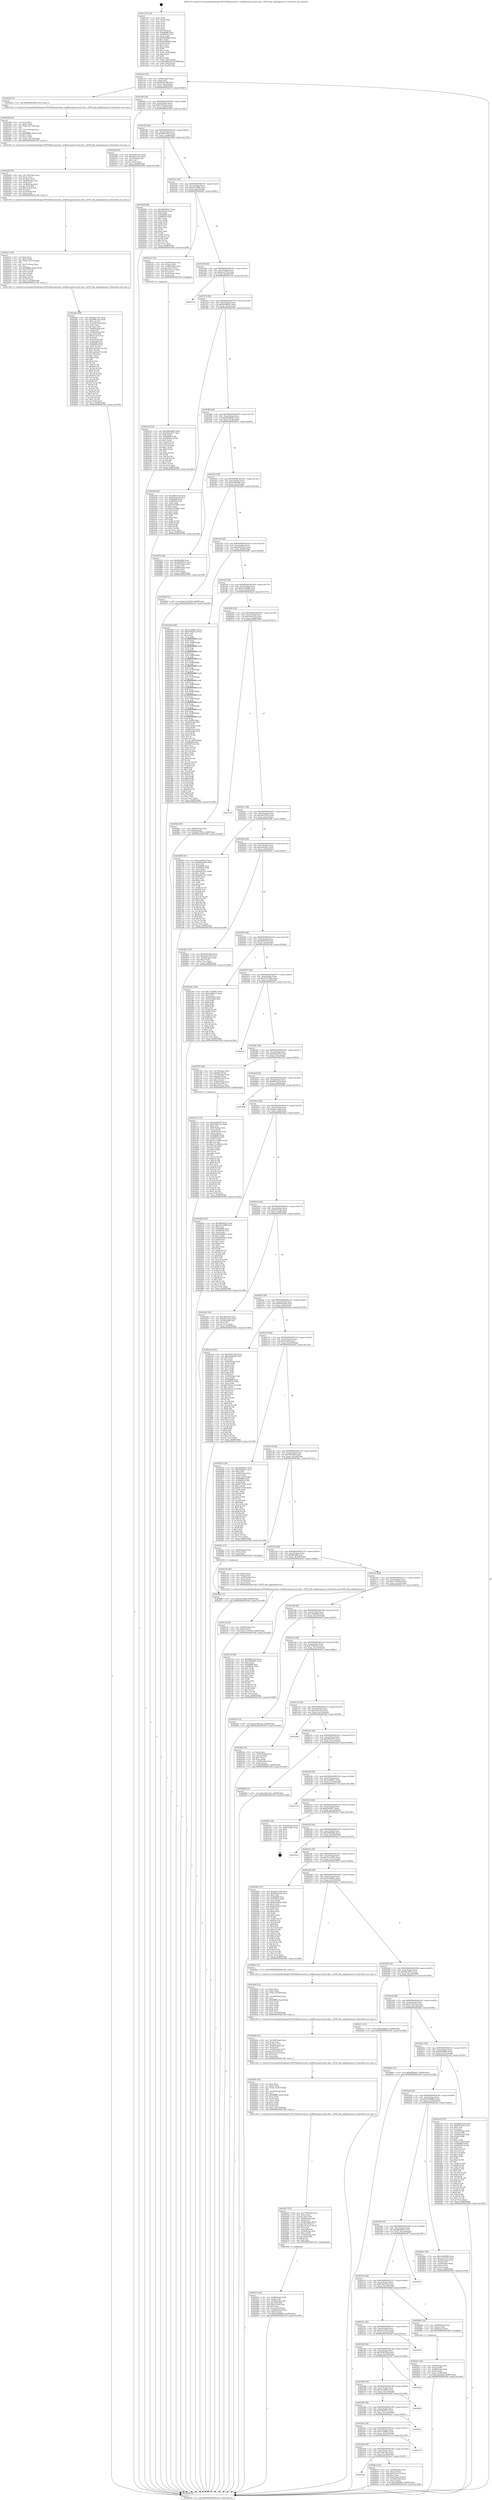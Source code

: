 digraph "0x401e70" {
  label = "0x401e70 (/mnt/c/Users/mathe/Desktop/tcc/POCII/binaries/extr_zstdlibcompresszstd_ldm.c_ZSTD_ldm_skipSequences_Final-ollvm.out::main(0))"
  labelloc = "t"
  node[shape=record]

  Entry [label="",width=0.3,height=0.3,shape=circle,fillcolor=black,style=filled]
  "0x401ee4" [label="{
     0x401ee4 [32]\l
     | [instrs]\l
     &nbsp;&nbsp;0x401ee4 \<+6\>: mov -0x98(%rbp),%eax\l
     &nbsp;&nbsp;0x401eea \<+2\>: mov %eax,%ecx\l
     &nbsp;&nbsp;0x401eec \<+6\>: sub $0x86ed1bd8,%ecx\l
     &nbsp;&nbsp;0x401ef2 \<+6\>: mov %eax,-0xac(%rbp)\l
     &nbsp;&nbsp;0x401ef8 \<+6\>: mov %ecx,-0xb0(%rbp)\l
     &nbsp;&nbsp;0x401efe \<+6\>: je 0000000000402a63 \<main+0xbf3\>\l
  }"]
  "0x402a63" [label="{
     0x402a63 [5]\l
     | [instrs]\l
     &nbsp;&nbsp;0x402a63 \<+5\>: call 0000000000401160 \<next_i\>\l
     | [calls]\l
     &nbsp;&nbsp;0x401160 \{1\} (/mnt/c/Users/mathe/Desktop/tcc/POCII/binaries/extr_zstdlibcompresszstd_ldm.c_ZSTD_ldm_skipSequences_Final-ollvm.out::next_i)\l
  }"]
  "0x401f04" [label="{
     0x401f04 [28]\l
     | [instrs]\l
     &nbsp;&nbsp;0x401f04 \<+5\>: jmp 0000000000401f09 \<main+0x99\>\l
     &nbsp;&nbsp;0x401f09 \<+6\>: mov -0xac(%rbp),%eax\l
     &nbsp;&nbsp;0x401f0f \<+5\>: sub $0x9745d12a,%eax\l
     &nbsp;&nbsp;0x401f14 \<+6\>: mov %eax,-0xb4(%rbp)\l
     &nbsp;&nbsp;0x401f1a \<+6\>: je 00000000004025b6 \<main+0x746\>\l
  }"]
  Exit [label="",width=0.3,height=0.3,shape=circle,fillcolor=black,style=filled,peripheries=2]
  "0x4025b6" [label="{
     0x4025b6 [30]\l
     | [instrs]\l
     &nbsp;&nbsp;0x4025b6 \<+5\>: mov $0x4c001053,%eax\l
     &nbsp;&nbsp;0x4025bb \<+5\>: mov $0x28221c43,%ecx\l
     &nbsp;&nbsp;0x4025c0 \<+3\>: mov -0x35(%rbp),%dl\l
     &nbsp;&nbsp;0x4025c3 \<+3\>: test $0x1,%dl\l
     &nbsp;&nbsp;0x4025c6 \<+3\>: cmovne %ecx,%eax\l
     &nbsp;&nbsp;0x4025c9 \<+6\>: mov %eax,-0x98(%rbp)\l
     &nbsp;&nbsp;0x4025cf \<+5\>: jmp 000000000040330f \<main+0x149f\>\l
  }"]
  "0x401f20" [label="{
     0x401f20 [28]\l
     | [instrs]\l
     &nbsp;&nbsp;0x401f20 \<+5\>: jmp 0000000000401f25 \<main+0xb5\>\l
     &nbsp;&nbsp;0x401f25 \<+6\>: mov -0xac(%rbp),%eax\l
     &nbsp;&nbsp;0x401f2b \<+5\>: sub $0x9fd1781b,%eax\l
     &nbsp;&nbsp;0x401f30 \<+6\>: mov %eax,-0xb8(%rbp)\l
     &nbsp;&nbsp;0x401f36 \<+6\>: je 0000000000403009 \<main+0x1199\>\l
  }"]
  "0x402fbb" [label="{
     0x402fbb [15]\l
     | [instrs]\l
     &nbsp;&nbsp;0x402fbb \<+10\>: movl $0xc0a1698b,-0x98(%rbp)\l
     &nbsp;&nbsp;0x402fc5 \<+5\>: jmp 000000000040330f \<main+0x149f\>\l
  }"]
  "0x403009" [label="{
     0x403009 [86]\l
     | [instrs]\l
     &nbsp;&nbsp;0x403009 \<+5\>: mov $0x48b9d037,%eax\l
     &nbsp;&nbsp;0x40300e \<+5\>: mov $0x3e4a2e,%ecx\l
     &nbsp;&nbsp;0x403013 \<+2\>: xor %edx,%edx\l
     &nbsp;&nbsp;0x403015 \<+7\>: mov 0x406068,%esi\l
     &nbsp;&nbsp;0x40301c \<+7\>: mov 0x406054,%edi\l
     &nbsp;&nbsp;0x403023 \<+3\>: sub $0x1,%edx\l
     &nbsp;&nbsp;0x403026 \<+3\>: mov %esi,%r8d\l
     &nbsp;&nbsp;0x403029 \<+3\>: add %edx,%r8d\l
     &nbsp;&nbsp;0x40302c \<+4\>: imul %r8d,%esi\l
     &nbsp;&nbsp;0x403030 \<+3\>: and $0x1,%esi\l
     &nbsp;&nbsp;0x403033 \<+3\>: cmp $0x0,%esi\l
     &nbsp;&nbsp;0x403036 \<+4\>: sete %r9b\l
     &nbsp;&nbsp;0x40303a \<+3\>: cmp $0xa,%edi\l
     &nbsp;&nbsp;0x40303d \<+4\>: setl %r10b\l
     &nbsp;&nbsp;0x403041 \<+3\>: mov %r9b,%r11b\l
     &nbsp;&nbsp;0x403044 \<+3\>: and %r10b,%r11b\l
     &nbsp;&nbsp;0x403047 \<+3\>: xor %r10b,%r9b\l
     &nbsp;&nbsp;0x40304a \<+3\>: or %r9b,%r11b\l
     &nbsp;&nbsp;0x40304d \<+4\>: test $0x1,%r11b\l
     &nbsp;&nbsp;0x403051 \<+3\>: cmovne %ecx,%eax\l
     &nbsp;&nbsp;0x403054 \<+6\>: mov %eax,-0x98(%rbp)\l
     &nbsp;&nbsp;0x40305a \<+5\>: jmp 000000000040330f \<main+0x149f\>\l
  }"]
  "0x401f3c" [label="{
     0x401f3c [28]\l
     | [instrs]\l
     &nbsp;&nbsp;0x401f3c \<+5\>: jmp 0000000000401f41 \<main+0xd1\>\l
     &nbsp;&nbsp;0x401f41 \<+6\>: mov -0xac(%rbp),%eax\l
     &nbsp;&nbsp;0x401f47 \<+5\>: sub $0xa4e72996,%eax\l
     &nbsp;&nbsp;0x401f4c \<+6\>: mov %eax,-0xbc(%rbp)\l
     &nbsp;&nbsp;0x401f52 \<+6\>: je 0000000000402e01 \<main+0xf91\>\l
  }"]
  "0x402e22" [label="{
     0x402e22 [92]\l
     | [instrs]\l
     &nbsp;&nbsp;0x402e22 \<+5\>: mov $0x308c6d45,%edx\l
     &nbsp;&nbsp;0x402e27 \<+5\>: mov $0x3bbc3671,%esi\l
     &nbsp;&nbsp;0x402e2c \<+3\>: xor %r8d,%r8d\l
     &nbsp;&nbsp;0x402e2f \<+8\>: mov 0x406068,%r9d\l
     &nbsp;&nbsp;0x402e37 \<+8\>: mov 0x406054,%r10d\l
     &nbsp;&nbsp;0x402e3f \<+4\>: sub $0x1,%r8d\l
     &nbsp;&nbsp;0x402e43 \<+3\>: mov %r9d,%r11d\l
     &nbsp;&nbsp;0x402e46 \<+3\>: add %r8d,%r11d\l
     &nbsp;&nbsp;0x402e49 \<+4\>: imul %r11d,%r9d\l
     &nbsp;&nbsp;0x402e4d \<+4\>: and $0x1,%r9d\l
     &nbsp;&nbsp;0x402e51 \<+4\>: cmp $0x0,%r9d\l
     &nbsp;&nbsp;0x402e55 \<+3\>: sete %bl\l
     &nbsp;&nbsp;0x402e58 \<+4\>: cmp $0xa,%r10d\l
     &nbsp;&nbsp;0x402e5c \<+4\>: setl %r14b\l
     &nbsp;&nbsp;0x402e60 \<+3\>: mov %bl,%r15b\l
     &nbsp;&nbsp;0x402e63 \<+3\>: and %r14b,%r15b\l
     &nbsp;&nbsp;0x402e66 \<+3\>: xor %r14b,%bl\l
     &nbsp;&nbsp;0x402e69 \<+3\>: or %bl,%r15b\l
     &nbsp;&nbsp;0x402e6c \<+4\>: test $0x1,%r15b\l
     &nbsp;&nbsp;0x402e70 \<+3\>: cmovne %esi,%edx\l
     &nbsp;&nbsp;0x402e73 \<+6\>: mov %edx,-0x98(%rbp)\l
     &nbsp;&nbsp;0x402e79 \<+5\>: jmp 000000000040330f \<main+0x149f\>\l
  }"]
  "0x402e01" [label="{
     0x402e01 [33]\l
     | [instrs]\l
     &nbsp;&nbsp;0x402e01 \<+4\>: mov -0x60(%rbp),%rax\l
     &nbsp;&nbsp;0x402e05 \<+3\>: mov (%rax),%rax\l
     &nbsp;&nbsp;0x402e08 \<+4\>: mov -0x40(%rbp),%rcx\l
     &nbsp;&nbsp;0x402e0c \<+3\>: movslq (%rcx),%rcx\l
     &nbsp;&nbsp;0x402e0f \<+4\>: imul $0x18,%rcx,%rcx\l
     &nbsp;&nbsp;0x402e13 \<+3\>: add %rcx,%rax\l
     &nbsp;&nbsp;0x402e16 \<+4\>: mov 0x10(%rax),%rax\l
     &nbsp;&nbsp;0x402e1a \<+3\>: mov %rax,%rdi\l
     &nbsp;&nbsp;0x402e1d \<+5\>: call 0000000000401030 \<free@plt\>\l
     | [calls]\l
     &nbsp;&nbsp;0x401030 \{1\} (unknown)\l
  }"]
  "0x401f58" [label="{
     0x401f58 [28]\l
     | [instrs]\l
     &nbsp;&nbsp;0x401f58 \<+5\>: jmp 0000000000401f5d \<main+0xed\>\l
     &nbsp;&nbsp;0x401f5d \<+6\>: mov -0xac(%rbp),%eax\l
     &nbsp;&nbsp;0x401f63 \<+5\>: sub $0xabca7c81,%eax\l
     &nbsp;&nbsp;0x401f68 \<+6\>: mov %eax,-0xc0(%rbp)\l
     &nbsp;&nbsp;0x401f6e \<+6\>: je 00000000004031c6 \<main+0x1356\>\l
  }"]
  "0x402c3a" [label="{
     0x402c3a [25]\l
     | [instrs]\l
     &nbsp;&nbsp;0x402c3a \<+4\>: mov -0x40(%rbp),%rcx\l
     &nbsp;&nbsp;0x402c3e \<+6\>: movl $0x0,(%rcx)\l
     &nbsp;&nbsp;0x402c44 \<+10\>: movl $0x11353036,-0x98(%rbp)\l
     &nbsp;&nbsp;0x402c4e \<+5\>: jmp 000000000040330f \<main+0x149f\>\l
  }"]
  "0x4031c6" [label="{
     0x4031c6\l
  }", style=dashed]
  "0x401f74" [label="{
     0x401f74 [28]\l
     | [instrs]\l
     &nbsp;&nbsp;0x401f74 \<+5\>: jmp 0000000000401f79 \<main+0x109\>\l
     &nbsp;&nbsp;0x401f79 \<+6\>: mov -0xac(%rbp),%eax\l
     &nbsp;&nbsp;0x401f7f \<+5\>: sub $0xb638664c,%eax\l
     &nbsp;&nbsp;0x401f84 \<+6\>: mov %eax,-0xc4(%rbp)\l
     &nbsp;&nbsp;0x401f8a \<+6\>: je 0000000000402e8d \<main+0x101d\>\l
  }"]
  "0x4023d4" [label="{
     0x4023d4\l
  }", style=dashed]
  "0x402e8d" [label="{
     0x402e8d [91]\l
     | [instrs]\l
     &nbsp;&nbsp;0x402e8d \<+5\>: mov $0x5950150a,%eax\l
     &nbsp;&nbsp;0x402e92 \<+5\>: mov $0xf5952c44,%ecx\l
     &nbsp;&nbsp;0x402e97 \<+7\>: mov 0x406068,%edx\l
     &nbsp;&nbsp;0x402e9e \<+7\>: mov 0x406054,%esi\l
     &nbsp;&nbsp;0x402ea5 \<+2\>: mov %edx,%edi\l
     &nbsp;&nbsp;0x402ea7 \<+6\>: add $0x51b3069c,%edi\l
     &nbsp;&nbsp;0x402ead \<+3\>: sub $0x1,%edi\l
     &nbsp;&nbsp;0x402eb0 \<+6\>: sub $0x51b3069c,%edi\l
     &nbsp;&nbsp;0x402eb6 \<+3\>: imul %edi,%edx\l
     &nbsp;&nbsp;0x402eb9 \<+3\>: and $0x1,%edx\l
     &nbsp;&nbsp;0x402ebc \<+3\>: cmp $0x0,%edx\l
     &nbsp;&nbsp;0x402ebf \<+4\>: sete %r8b\l
     &nbsp;&nbsp;0x402ec3 \<+3\>: cmp $0xa,%esi\l
     &nbsp;&nbsp;0x402ec6 \<+4\>: setl %r9b\l
     &nbsp;&nbsp;0x402eca \<+3\>: mov %r8b,%r10b\l
     &nbsp;&nbsp;0x402ecd \<+3\>: and %r9b,%r10b\l
     &nbsp;&nbsp;0x402ed0 \<+3\>: xor %r9b,%r8b\l
     &nbsp;&nbsp;0x402ed3 \<+3\>: or %r8b,%r10b\l
     &nbsp;&nbsp;0x402ed6 \<+4\>: test $0x1,%r10b\l
     &nbsp;&nbsp;0x402eda \<+3\>: cmovne %ecx,%eax\l
     &nbsp;&nbsp;0x402edd \<+6\>: mov %eax,-0x98(%rbp)\l
     &nbsp;&nbsp;0x402ee3 \<+5\>: jmp 000000000040330f \<main+0x149f\>\l
  }"]
  "0x401f90" [label="{
     0x401f90 [28]\l
     | [instrs]\l
     &nbsp;&nbsp;0x401f90 \<+5\>: jmp 0000000000401f95 \<main+0x125\>\l
     &nbsp;&nbsp;0x401f95 \<+6\>: mov -0xac(%rbp),%eax\l
     &nbsp;&nbsp;0x401f9b \<+5\>: sub $0xb85fdb47,%eax\l
     &nbsp;&nbsp;0x401fa0 \<+6\>: mov %eax,-0xc8(%rbp)\l
     &nbsp;&nbsp;0x401fa6 \<+6\>: je 000000000040287d \<main+0xa0d\>\l
  }"]
  "0x402bc5" [label="{
     0x402bc5 [42]\l
     | [instrs]\l
     &nbsp;&nbsp;0x402bc5 \<+4\>: mov -0x48(%rbp),%rax\l
     &nbsp;&nbsp;0x402bc9 \<+2\>: mov (%rax),%ecx\l
     &nbsp;&nbsp;0x402bcb \<+6\>: add $0x972ad12f,%ecx\l
     &nbsp;&nbsp;0x402bd1 \<+3\>: add $0x1,%ecx\l
     &nbsp;&nbsp;0x402bd4 \<+6\>: sub $0x972ad12f,%ecx\l
     &nbsp;&nbsp;0x402bda \<+4\>: mov -0x48(%rbp),%rax\l
     &nbsp;&nbsp;0x402bde \<+2\>: mov %ecx,(%rax)\l
     &nbsp;&nbsp;0x402be0 \<+10\>: movl $0x45646865,-0x98(%rbp)\l
     &nbsp;&nbsp;0x402bea \<+5\>: jmp 000000000040330f \<main+0x149f\>\l
  }"]
  "0x40287d" [label="{
     0x40287d [36]\l
     | [instrs]\l
     &nbsp;&nbsp;0x40287d \<+5\>: mov $0x98a4ff4,%eax\l
     &nbsp;&nbsp;0x402882 \<+5\>: mov $0x38cb6921,%ecx\l
     &nbsp;&nbsp;0x402887 \<+4\>: mov -0x58(%rbp),%rdx\l
     &nbsp;&nbsp;0x40288b \<+2\>: mov (%rdx),%esi\l
     &nbsp;&nbsp;0x40288d \<+4\>: mov -0x68(%rbp),%rdx\l
     &nbsp;&nbsp;0x402891 \<+2\>: cmp (%rdx),%esi\l
     &nbsp;&nbsp;0x402893 \<+3\>: cmovl %ecx,%eax\l
     &nbsp;&nbsp;0x402896 \<+6\>: mov %eax,-0x98(%rbp)\l
     &nbsp;&nbsp;0x40289c \<+5\>: jmp 000000000040330f \<main+0x149f\>\l
  }"]
  "0x401fac" [label="{
     0x401fac [28]\l
     | [instrs]\l
     &nbsp;&nbsp;0x401fac \<+5\>: jmp 0000000000401fb1 \<main+0x141\>\l
     &nbsp;&nbsp;0x401fb1 \<+6\>: mov -0xac(%rbp),%eax\l
     &nbsp;&nbsp;0x401fb7 \<+5\>: sub $0xba264a08,%eax\l
     &nbsp;&nbsp;0x401fbc \<+6\>: mov %eax,-0xcc(%rbp)\l
     &nbsp;&nbsp;0x401fc2 \<+6\>: je 0000000000402f9d \<main+0x112d\>\l
  }"]
  "0x4023b8" [label="{
     0x4023b8 [28]\l
     | [instrs]\l
     &nbsp;&nbsp;0x4023b8 \<+5\>: jmp 00000000004023bd \<main+0x54d\>\l
     &nbsp;&nbsp;0x4023bd \<+6\>: mov -0xac(%rbp),%eax\l
     &nbsp;&nbsp;0x4023c3 \<+5\>: sub $0x7e9a73ae,%eax\l
     &nbsp;&nbsp;0x4023c8 \<+6\>: mov %eax,-0x160(%rbp)\l
     &nbsp;&nbsp;0x4023ce \<+6\>: je 0000000000402bc5 \<main+0xd55\>\l
  }"]
  "0x402f9d" [label="{
     0x402f9d [15]\l
     | [instrs]\l
     &nbsp;&nbsp;0x402f9d \<+10\>: movl $0x11353036,-0x98(%rbp)\l
     &nbsp;&nbsp;0x402fa7 \<+5\>: jmp 000000000040330f \<main+0x149f\>\l
  }"]
  "0x401fc8" [label="{
     0x401fc8 [28]\l
     | [instrs]\l
     &nbsp;&nbsp;0x401fc8 \<+5\>: jmp 0000000000401fcd \<main+0x15d\>\l
     &nbsp;&nbsp;0x401fcd \<+6\>: mov -0xac(%rbp),%eax\l
     &nbsp;&nbsp;0x401fd3 \<+5\>: sub $0xbabb83c5,%eax\l
     &nbsp;&nbsp;0x401fd8 \<+6\>: mov %eax,-0xd0(%rbp)\l
     &nbsp;&nbsp;0x401fde \<+6\>: je 0000000000402448 \<main+0x5d8\>\l
  }"]
  "0x403110" [label="{
     0x403110\l
  }", style=dashed]
  "0x402448" [label="{
     0x402448 [366]\l
     | [instrs]\l
     &nbsp;&nbsp;0x402448 \<+5\>: mov $0x7c328d01,%eax\l
     &nbsp;&nbsp;0x40244d \<+5\>: mov $0x9745d12a,%ecx\l
     &nbsp;&nbsp;0x402452 \<+2\>: mov $0x1,%dl\l
     &nbsp;&nbsp;0x402454 \<+2\>: xor %esi,%esi\l
     &nbsp;&nbsp;0x402456 \<+3\>: mov %rsp,%rdi\l
     &nbsp;&nbsp;0x402459 \<+4\>: add $0xfffffffffffffff0,%rdi\l
     &nbsp;&nbsp;0x40245d \<+3\>: mov %rdi,%rsp\l
     &nbsp;&nbsp;0x402460 \<+7\>: mov %rdi,-0x90(%rbp)\l
     &nbsp;&nbsp;0x402467 \<+3\>: mov %rsp,%rdi\l
     &nbsp;&nbsp;0x40246a \<+4\>: add $0xfffffffffffffff0,%rdi\l
     &nbsp;&nbsp;0x40246e \<+3\>: mov %rdi,%rsp\l
     &nbsp;&nbsp;0x402471 \<+3\>: mov %rsp,%r8\l
     &nbsp;&nbsp;0x402474 \<+4\>: add $0xfffffffffffffff0,%r8\l
     &nbsp;&nbsp;0x402478 \<+3\>: mov %r8,%rsp\l
     &nbsp;&nbsp;0x40247b \<+7\>: mov %r8,-0x88(%rbp)\l
     &nbsp;&nbsp;0x402482 \<+3\>: mov %rsp,%r8\l
     &nbsp;&nbsp;0x402485 \<+4\>: add $0xfffffffffffffff0,%r8\l
     &nbsp;&nbsp;0x402489 \<+3\>: mov %r8,%rsp\l
     &nbsp;&nbsp;0x40248c \<+4\>: mov %r8,-0x80(%rbp)\l
     &nbsp;&nbsp;0x402490 \<+3\>: mov %rsp,%r8\l
     &nbsp;&nbsp;0x402493 \<+4\>: add $0xfffffffffffffff0,%r8\l
     &nbsp;&nbsp;0x402497 \<+3\>: mov %r8,%rsp\l
     &nbsp;&nbsp;0x40249a \<+4\>: mov %r8,-0x78(%rbp)\l
     &nbsp;&nbsp;0x40249e \<+3\>: mov %rsp,%r8\l
     &nbsp;&nbsp;0x4024a1 \<+4\>: add $0xfffffffffffffff0,%r8\l
     &nbsp;&nbsp;0x4024a5 \<+3\>: mov %r8,%rsp\l
     &nbsp;&nbsp;0x4024a8 \<+4\>: mov %r8,-0x70(%rbp)\l
     &nbsp;&nbsp;0x4024ac \<+3\>: mov %rsp,%r8\l
     &nbsp;&nbsp;0x4024af \<+4\>: add $0xfffffffffffffff0,%r8\l
     &nbsp;&nbsp;0x4024b3 \<+3\>: mov %r8,%rsp\l
     &nbsp;&nbsp;0x4024b6 \<+4\>: mov %r8,-0x68(%rbp)\l
     &nbsp;&nbsp;0x4024ba \<+3\>: mov %rsp,%r8\l
     &nbsp;&nbsp;0x4024bd \<+4\>: add $0xfffffffffffffff0,%r8\l
     &nbsp;&nbsp;0x4024c1 \<+3\>: mov %r8,%rsp\l
     &nbsp;&nbsp;0x4024c4 \<+4\>: mov %r8,-0x60(%rbp)\l
     &nbsp;&nbsp;0x4024c8 \<+3\>: mov %rsp,%r8\l
     &nbsp;&nbsp;0x4024cb \<+4\>: add $0xfffffffffffffff0,%r8\l
     &nbsp;&nbsp;0x4024cf \<+3\>: mov %r8,%rsp\l
     &nbsp;&nbsp;0x4024d2 \<+4\>: mov %r8,-0x58(%rbp)\l
     &nbsp;&nbsp;0x4024d6 \<+3\>: mov %rsp,%r8\l
     &nbsp;&nbsp;0x4024d9 \<+4\>: add $0xfffffffffffffff0,%r8\l
     &nbsp;&nbsp;0x4024dd \<+3\>: mov %r8,%rsp\l
     &nbsp;&nbsp;0x4024e0 \<+4\>: mov %r8,-0x50(%rbp)\l
     &nbsp;&nbsp;0x4024e4 \<+3\>: mov %rsp,%r8\l
     &nbsp;&nbsp;0x4024e7 \<+4\>: add $0xfffffffffffffff0,%r8\l
     &nbsp;&nbsp;0x4024eb \<+3\>: mov %r8,%rsp\l
     &nbsp;&nbsp;0x4024ee \<+4\>: mov %r8,-0x48(%rbp)\l
     &nbsp;&nbsp;0x4024f2 \<+3\>: mov %rsp,%r8\l
     &nbsp;&nbsp;0x4024f5 \<+4\>: add $0xfffffffffffffff0,%r8\l
     &nbsp;&nbsp;0x4024f9 \<+3\>: mov %r8,%rsp\l
     &nbsp;&nbsp;0x4024fc \<+4\>: mov %r8,-0x40(%rbp)\l
     &nbsp;&nbsp;0x402500 \<+7\>: mov -0x90(%rbp),%r8\l
     &nbsp;&nbsp;0x402507 \<+7\>: movl $0x0,(%r8)\l
     &nbsp;&nbsp;0x40250e \<+7\>: mov -0x9c(%rbp),%r9d\l
     &nbsp;&nbsp;0x402515 \<+3\>: mov %r9d,(%rdi)\l
     &nbsp;&nbsp;0x402518 \<+7\>: mov -0x88(%rbp),%r8\l
     &nbsp;&nbsp;0x40251f \<+7\>: mov -0xa8(%rbp),%r10\l
     &nbsp;&nbsp;0x402526 \<+3\>: mov %r10,(%r8)\l
     &nbsp;&nbsp;0x402529 \<+3\>: cmpl $0x2,(%rdi)\l
     &nbsp;&nbsp;0x40252c \<+4\>: setne %r11b\l
     &nbsp;&nbsp;0x402530 \<+4\>: and $0x1,%r11b\l
     &nbsp;&nbsp;0x402534 \<+4\>: mov %r11b,-0x35(%rbp)\l
     &nbsp;&nbsp;0x402538 \<+7\>: mov 0x406068,%ebx\l
     &nbsp;&nbsp;0x40253f \<+8\>: mov 0x406054,%r14d\l
     &nbsp;&nbsp;0x402547 \<+3\>: sub $0x1,%esi\l
     &nbsp;&nbsp;0x40254a \<+3\>: mov %ebx,%r15d\l
     &nbsp;&nbsp;0x40254d \<+3\>: add %esi,%r15d\l
     &nbsp;&nbsp;0x402550 \<+4\>: imul %r15d,%ebx\l
     &nbsp;&nbsp;0x402554 \<+3\>: and $0x1,%ebx\l
     &nbsp;&nbsp;0x402557 \<+3\>: cmp $0x0,%ebx\l
     &nbsp;&nbsp;0x40255a \<+4\>: sete %r11b\l
     &nbsp;&nbsp;0x40255e \<+4\>: cmp $0xa,%r14d\l
     &nbsp;&nbsp;0x402562 \<+4\>: setl %r12b\l
     &nbsp;&nbsp;0x402566 \<+3\>: mov %r11b,%r13b\l
     &nbsp;&nbsp;0x402569 \<+4\>: xor $0xff,%r13b\l
     &nbsp;&nbsp;0x40256d \<+3\>: mov %r12b,%sil\l
     &nbsp;&nbsp;0x402570 \<+4\>: xor $0xff,%sil\l
     &nbsp;&nbsp;0x402574 \<+3\>: xor $0x1,%dl\l
     &nbsp;&nbsp;0x402577 \<+3\>: mov %r13b,%dil\l
     &nbsp;&nbsp;0x40257a \<+4\>: and $0xff,%dil\l
     &nbsp;&nbsp;0x40257e \<+3\>: and %dl,%r11b\l
     &nbsp;&nbsp;0x402581 \<+3\>: mov %sil,%r8b\l
     &nbsp;&nbsp;0x402584 \<+4\>: and $0xff,%r8b\l
     &nbsp;&nbsp;0x402588 \<+3\>: and %dl,%r12b\l
     &nbsp;&nbsp;0x40258b \<+3\>: or %r11b,%dil\l
     &nbsp;&nbsp;0x40258e \<+3\>: or %r12b,%r8b\l
     &nbsp;&nbsp;0x402591 \<+3\>: xor %r8b,%dil\l
     &nbsp;&nbsp;0x402594 \<+3\>: or %sil,%r13b\l
     &nbsp;&nbsp;0x402597 \<+4\>: xor $0xff,%r13b\l
     &nbsp;&nbsp;0x40259b \<+3\>: or $0x1,%dl\l
     &nbsp;&nbsp;0x40259e \<+3\>: and %dl,%r13b\l
     &nbsp;&nbsp;0x4025a1 \<+3\>: or %r13b,%dil\l
     &nbsp;&nbsp;0x4025a4 \<+4\>: test $0x1,%dil\l
     &nbsp;&nbsp;0x4025a8 \<+3\>: cmovne %ecx,%eax\l
     &nbsp;&nbsp;0x4025ab \<+6\>: mov %eax,-0x98(%rbp)\l
     &nbsp;&nbsp;0x4025b1 \<+5\>: jmp 000000000040330f \<main+0x149f\>\l
  }"]
  "0x401fe4" [label="{
     0x401fe4 [28]\l
     | [instrs]\l
     &nbsp;&nbsp;0x401fe4 \<+5\>: jmp 0000000000401fe9 \<main+0x179\>\l
     &nbsp;&nbsp;0x401fe9 \<+6\>: mov -0xac(%rbp),%eax\l
     &nbsp;&nbsp;0x401fef \<+5\>: sub $0xc0a1698b,%eax\l
     &nbsp;&nbsp;0x401ff4 \<+6\>: mov %eax,-0xd4(%rbp)\l
     &nbsp;&nbsp;0x401ffa \<+6\>: je 0000000000402fed \<main+0x117d\>\l
  }"]
  "0x40239c" [label="{
     0x40239c [28]\l
     | [instrs]\l
     &nbsp;&nbsp;0x40239c \<+5\>: jmp 00000000004023a1 \<main+0x531\>\l
     &nbsp;&nbsp;0x4023a1 \<+6\>: mov -0xac(%rbp),%eax\l
     &nbsp;&nbsp;0x4023a7 \<+5\>: sub $0x7c328d01,%eax\l
     &nbsp;&nbsp;0x4023ac \<+6\>: mov %eax,-0x15c(%rbp)\l
     &nbsp;&nbsp;0x4023b2 \<+6\>: je 0000000000403110 \<main+0x12a0\>\l
  }"]
  "0x402fed" [label="{
     0x402fed [28]\l
     | [instrs]\l
     &nbsp;&nbsp;0x402fed \<+7\>: mov -0x90(%rbp),%rax\l
     &nbsp;&nbsp;0x402ff4 \<+6\>: movl $0x0,(%rax)\l
     &nbsp;&nbsp;0x402ffa \<+10\>: movl $0x9fd1781b,-0x98(%rbp)\l
     &nbsp;&nbsp;0x403004 \<+5\>: jmp 000000000040330f \<main+0x149f\>\l
  }"]
  "0x402000" [label="{
     0x402000 [28]\l
     | [instrs]\l
     &nbsp;&nbsp;0x402000 \<+5\>: jmp 0000000000402005 \<main+0x195\>\l
     &nbsp;&nbsp;0x402005 \<+6\>: mov -0xac(%rbp),%eax\l
     &nbsp;&nbsp;0x40200b \<+5\>: sub $0xc20ca214,%eax\l
     &nbsp;&nbsp;0x402010 \<+6\>: mov %eax,-0xd8(%rbp)\l
     &nbsp;&nbsp;0x402016 \<+6\>: je 0000000000403155 \<main+0x12e5\>\l
  }"]
  "0x4026a1" [label="{
     0x4026a1\l
  }", style=dashed]
  "0x403155" [label="{
     0x403155\l
  }", style=dashed]
  "0x40201c" [label="{
     0x40201c [28]\l
     | [instrs]\l
     &nbsp;&nbsp;0x40201c \<+5\>: jmp 0000000000402021 \<main+0x1b1\>\l
     &nbsp;&nbsp;0x402021 \<+6\>: mov -0xac(%rbp),%eax\l
     &nbsp;&nbsp;0x402027 \<+5\>: sub $0xc6cd1679,%eax\l
     &nbsp;&nbsp;0x40202c \<+6\>: mov %eax,-0xdc(%rbp)\l
     &nbsp;&nbsp;0x402032 \<+6\>: je 00000000004026ff \<main+0x88f\>\l
  }"]
  "0x402380" [label="{
     0x402380 [28]\l
     | [instrs]\l
     &nbsp;&nbsp;0x402380 \<+5\>: jmp 0000000000402385 \<main+0x515\>\l
     &nbsp;&nbsp;0x402385 \<+6\>: mov -0xac(%rbp),%eax\l
     &nbsp;&nbsp;0x40238b \<+5\>: sub $0x758ef571,%eax\l
     &nbsp;&nbsp;0x402390 \<+6\>: mov %eax,-0x158(%rbp)\l
     &nbsp;&nbsp;0x402396 \<+6\>: je 00000000004026a1 \<main+0x831\>\l
  }"]
  "0x4026ff" [label="{
     0x4026ff [147]\l
     | [instrs]\l
     &nbsp;&nbsp;0x4026ff \<+5\>: mov $0x2aeb0d37,%eax\l
     &nbsp;&nbsp;0x402704 \<+5\>: mov $0xd6da4020,%ecx\l
     &nbsp;&nbsp;0x402709 \<+2\>: mov $0x1,%dl\l
     &nbsp;&nbsp;0x40270b \<+7\>: mov 0x406068,%esi\l
     &nbsp;&nbsp;0x402712 \<+7\>: mov 0x406054,%edi\l
     &nbsp;&nbsp;0x402719 \<+3\>: mov %esi,%r8d\l
     &nbsp;&nbsp;0x40271c \<+7\>: sub $0xe9d27ea7,%r8d\l
     &nbsp;&nbsp;0x402723 \<+4\>: sub $0x1,%r8d\l
     &nbsp;&nbsp;0x402727 \<+7\>: add $0xe9d27ea7,%r8d\l
     &nbsp;&nbsp;0x40272e \<+4\>: imul %r8d,%esi\l
     &nbsp;&nbsp;0x402732 \<+3\>: and $0x1,%esi\l
     &nbsp;&nbsp;0x402735 \<+3\>: cmp $0x0,%esi\l
     &nbsp;&nbsp;0x402738 \<+4\>: sete %r9b\l
     &nbsp;&nbsp;0x40273c \<+3\>: cmp $0xa,%edi\l
     &nbsp;&nbsp;0x40273f \<+4\>: setl %r10b\l
     &nbsp;&nbsp;0x402743 \<+3\>: mov %r9b,%r11b\l
     &nbsp;&nbsp;0x402746 \<+4\>: xor $0xff,%r11b\l
     &nbsp;&nbsp;0x40274a \<+3\>: mov %r10b,%bl\l
     &nbsp;&nbsp;0x40274d \<+3\>: xor $0xff,%bl\l
     &nbsp;&nbsp;0x402750 \<+3\>: xor $0x0,%dl\l
     &nbsp;&nbsp;0x402753 \<+3\>: mov %r11b,%r14b\l
     &nbsp;&nbsp;0x402756 \<+4\>: and $0x0,%r14b\l
     &nbsp;&nbsp;0x40275a \<+3\>: and %dl,%r9b\l
     &nbsp;&nbsp;0x40275d \<+3\>: mov %bl,%r15b\l
     &nbsp;&nbsp;0x402760 \<+4\>: and $0x0,%r15b\l
     &nbsp;&nbsp;0x402764 \<+3\>: and %dl,%r10b\l
     &nbsp;&nbsp;0x402767 \<+3\>: or %r9b,%r14b\l
     &nbsp;&nbsp;0x40276a \<+3\>: or %r10b,%r15b\l
     &nbsp;&nbsp;0x40276d \<+3\>: xor %r15b,%r14b\l
     &nbsp;&nbsp;0x402770 \<+3\>: or %bl,%r11b\l
     &nbsp;&nbsp;0x402773 \<+4\>: xor $0xff,%r11b\l
     &nbsp;&nbsp;0x402777 \<+3\>: or $0x0,%dl\l
     &nbsp;&nbsp;0x40277a \<+3\>: and %dl,%r11b\l
     &nbsp;&nbsp;0x40277d \<+3\>: or %r11b,%r14b\l
     &nbsp;&nbsp;0x402780 \<+4\>: test $0x1,%r14b\l
     &nbsp;&nbsp;0x402784 \<+3\>: cmovne %ecx,%eax\l
     &nbsp;&nbsp;0x402787 \<+6\>: mov %eax,-0x98(%rbp)\l
     &nbsp;&nbsp;0x40278d \<+5\>: jmp 000000000040330f \<main+0x149f\>\l
  }"]
  "0x402038" [label="{
     0x402038 [28]\l
     | [instrs]\l
     &nbsp;&nbsp;0x402038 \<+5\>: jmp 000000000040203d \<main+0x1cd\>\l
     &nbsp;&nbsp;0x40203d \<+6\>: mov -0xac(%rbp),%eax\l
     &nbsp;&nbsp;0x402043 \<+5\>: sub $0xcaa9a24c,%eax\l
     &nbsp;&nbsp;0x402048 \<+6\>: mov %eax,-0xe0(%rbp)\l
     &nbsp;&nbsp;0x40204e \<+6\>: je 00000000004026e1 \<main+0x871\>\l
  }"]
  "0x402fd9" [label="{
     0x402fd9\l
  }", style=dashed]
  "0x4026e1" [label="{
     0x4026e1 [30]\l
     | [instrs]\l
     &nbsp;&nbsp;0x4026e1 \<+5\>: mov $0xd355784e,%eax\l
     &nbsp;&nbsp;0x4026e6 \<+5\>: mov $0xc6cd1679,%ecx\l
     &nbsp;&nbsp;0x4026eb \<+3\>: mov -0x34(%rbp),%edx\l
     &nbsp;&nbsp;0x4026ee \<+3\>: cmp $0x0,%edx\l
     &nbsp;&nbsp;0x4026f1 \<+3\>: cmove %ecx,%eax\l
     &nbsp;&nbsp;0x4026f4 \<+6\>: mov %eax,-0x98(%rbp)\l
     &nbsp;&nbsp;0x4026fa \<+5\>: jmp 000000000040330f \<main+0x149f\>\l
  }"]
  "0x402054" [label="{
     0x402054 [28]\l
     | [instrs]\l
     &nbsp;&nbsp;0x402054 \<+5\>: jmp 0000000000402059 \<main+0x1e9\>\l
     &nbsp;&nbsp;0x402059 \<+6\>: mov -0xac(%rbp),%eax\l
     &nbsp;&nbsp;0x40205f \<+5\>: sub $0xd08b433f,%eax\l
     &nbsp;&nbsp;0x402064 \<+6\>: mov %eax,-0xe4(%rbp)\l
     &nbsp;&nbsp;0x40206a \<+6\>: je 00000000004023de \<main+0x56e\>\l
  }"]
  "0x402364" [label="{
     0x402364 [28]\l
     | [instrs]\l
     &nbsp;&nbsp;0x402364 \<+5\>: jmp 0000000000402369 \<main+0x4f9\>\l
     &nbsp;&nbsp;0x402369 \<+6\>: mov -0xac(%rbp),%eax\l
     &nbsp;&nbsp;0x40236f \<+5\>: sub $0x72ac4d47,%eax\l
     &nbsp;&nbsp;0x402374 \<+6\>: mov %eax,-0x154(%rbp)\l
     &nbsp;&nbsp;0x40237a \<+6\>: je 0000000000402fd9 \<main+0x1169\>\l
  }"]
  "0x4023de" [label="{
     0x4023de [106]\l
     | [instrs]\l
     &nbsp;&nbsp;0x4023de \<+5\>: mov $0x7c328d01,%eax\l
     &nbsp;&nbsp;0x4023e3 \<+5\>: mov $0xbabb83c5,%ecx\l
     &nbsp;&nbsp;0x4023e8 \<+2\>: mov $0x1,%dl\l
     &nbsp;&nbsp;0x4023ea \<+7\>: mov -0x92(%rbp),%sil\l
     &nbsp;&nbsp;0x4023f1 \<+7\>: mov -0x91(%rbp),%dil\l
     &nbsp;&nbsp;0x4023f8 \<+3\>: mov %sil,%r8b\l
     &nbsp;&nbsp;0x4023fb \<+4\>: xor $0xff,%r8b\l
     &nbsp;&nbsp;0x4023ff \<+3\>: mov %dil,%r9b\l
     &nbsp;&nbsp;0x402402 \<+4\>: xor $0xff,%r9b\l
     &nbsp;&nbsp;0x402406 \<+3\>: xor $0x1,%dl\l
     &nbsp;&nbsp;0x402409 \<+3\>: mov %r8b,%r10b\l
     &nbsp;&nbsp;0x40240c \<+4\>: and $0xff,%r10b\l
     &nbsp;&nbsp;0x402410 \<+3\>: and %dl,%sil\l
     &nbsp;&nbsp;0x402413 \<+3\>: mov %r9b,%r11b\l
     &nbsp;&nbsp;0x402416 \<+4\>: and $0xff,%r11b\l
     &nbsp;&nbsp;0x40241a \<+3\>: and %dl,%dil\l
     &nbsp;&nbsp;0x40241d \<+3\>: or %sil,%r10b\l
     &nbsp;&nbsp;0x402420 \<+3\>: or %dil,%r11b\l
     &nbsp;&nbsp;0x402423 \<+3\>: xor %r11b,%r10b\l
     &nbsp;&nbsp;0x402426 \<+3\>: or %r9b,%r8b\l
     &nbsp;&nbsp;0x402429 \<+4\>: xor $0xff,%r8b\l
     &nbsp;&nbsp;0x40242d \<+3\>: or $0x1,%dl\l
     &nbsp;&nbsp;0x402430 \<+3\>: and %dl,%r8b\l
     &nbsp;&nbsp;0x402433 \<+3\>: or %r8b,%r10b\l
     &nbsp;&nbsp;0x402436 \<+4\>: test $0x1,%r10b\l
     &nbsp;&nbsp;0x40243a \<+3\>: cmovne %ecx,%eax\l
     &nbsp;&nbsp;0x40243d \<+6\>: mov %eax,-0x98(%rbp)\l
     &nbsp;&nbsp;0x402443 \<+5\>: jmp 000000000040330f \<main+0x149f\>\l
  }"]
  "0x402070" [label="{
     0x402070 [28]\l
     | [instrs]\l
     &nbsp;&nbsp;0x402070 \<+5\>: jmp 0000000000402075 \<main+0x205\>\l
     &nbsp;&nbsp;0x402075 \<+6\>: mov -0xac(%rbp),%eax\l
     &nbsp;&nbsp;0x40207b \<+5\>: sub $0xd355784e,%eax\l
     &nbsp;&nbsp;0x402080 \<+6\>: mov %eax,-0xe8(%rbp)\l
     &nbsp;&nbsp;0x402086 \<+6\>: je 0000000000402fca \<main+0x115a\>\l
  }"]
  "0x40330f" [label="{
     0x40330f [5]\l
     | [instrs]\l
     &nbsp;&nbsp;0x40330f \<+5\>: jmp 0000000000401ee4 \<main+0x74\>\l
  }"]
  "0x401e70" [label="{
     0x401e70 [116]\l
     | [instrs]\l
     &nbsp;&nbsp;0x401e70 \<+1\>: push %rbp\l
     &nbsp;&nbsp;0x401e71 \<+3\>: mov %rsp,%rbp\l
     &nbsp;&nbsp;0x401e74 \<+2\>: push %r15\l
     &nbsp;&nbsp;0x401e76 \<+2\>: push %r14\l
     &nbsp;&nbsp;0x401e78 \<+2\>: push %r13\l
     &nbsp;&nbsp;0x401e7a \<+2\>: push %r12\l
     &nbsp;&nbsp;0x401e7c \<+1\>: push %rbx\l
     &nbsp;&nbsp;0x401e7d \<+7\>: sub $0x178,%rsp\l
     &nbsp;&nbsp;0x401e84 \<+7\>: mov 0x406068,%eax\l
     &nbsp;&nbsp;0x401e8b \<+7\>: mov 0x406054,%ecx\l
     &nbsp;&nbsp;0x401e92 \<+2\>: mov %eax,%edx\l
     &nbsp;&nbsp;0x401e94 \<+6\>: sub $0x9e89f0bd,%edx\l
     &nbsp;&nbsp;0x401e9a \<+3\>: sub $0x1,%edx\l
     &nbsp;&nbsp;0x401e9d \<+6\>: add $0x9e89f0bd,%edx\l
     &nbsp;&nbsp;0x401ea3 \<+3\>: imul %edx,%eax\l
     &nbsp;&nbsp;0x401ea6 \<+3\>: and $0x1,%eax\l
     &nbsp;&nbsp;0x401ea9 \<+3\>: cmp $0x0,%eax\l
     &nbsp;&nbsp;0x401eac \<+4\>: sete %r8b\l
     &nbsp;&nbsp;0x401eb0 \<+4\>: and $0x1,%r8b\l
     &nbsp;&nbsp;0x401eb4 \<+7\>: mov %r8b,-0x92(%rbp)\l
     &nbsp;&nbsp;0x401ebb \<+3\>: cmp $0xa,%ecx\l
     &nbsp;&nbsp;0x401ebe \<+4\>: setl %r8b\l
     &nbsp;&nbsp;0x401ec2 \<+4\>: and $0x1,%r8b\l
     &nbsp;&nbsp;0x401ec6 \<+7\>: mov %r8b,-0x91(%rbp)\l
     &nbsp;&nbsp;0x401ecd \<+10\>: movl $0xd08b433f,-0x98(%rbp)\l
     &nbsp;&nbsp;0x401ed7 \<+6\>: mov %edi,-0x9c(%rbp)\l
     &nbsp;&nbsp;0x401edd \<+7\>: mov %rsi,-0xa8(%rbp)\l
  }"]
  "0x4032d5" [label="{
     0x4032d5\l
  }", style=dashed]
  "0x402348" [label="{
     0x402348 [28]\l
     | [instrs]\l
     &nbsp;&nbsp;0x402348 \<+5\>: jmp 000000000040234d \<main+0x4dd\>\l
     &nbsp;&nbsp;0x40234d \<+6\>: mov -0xac(%rbp),%eax\l
     &nbsp;&nbsp;0x402353 \<+5\>: sub $0x5950150a,%eax\l
     &nbsp;&nbsp;0x402358 \<+6\>: mov %eax,-0x150(%rbp)\l
     &nbsp;&nbsp;0x40235e \<+6\>: je 00000000004032d5 \<main+0x1465\>\l
  }"]
  "0x402fca" [label="{
     0x402fca\l
  }", style=dashed]
  "0x40208c" [label="{
     0x40208c [28]\l
     | [instrs]\l
     &nbsp;&nbsp;0x40208c \<+5\>: jmp 0000000000402091 \<main+0x221\>\l
     &nbsp;&nbsp;0x402091 \<+6\>: mov -0xac(%rbp),%eax\l
     &nbsp;&nbsp;0x402097 \<+5\>: sub $0xd6da4020,%eax\l
     &nbsp;&nbsp;0x40209c \<+6\>: mov %eax,-0xec(%rbp)\l
     &nbsp;&nbsp;0x4020a2 \<+6\>: je 0000000000402792 \<main+0x922\>\l
  }"]
  "0x40262f" [label="{
     0x40262f\l
  }", style=dashed]
  "0x402792" [label="{
     0x402792 [48]\l
     | [instrs]\l
     &nbsp;&nbsp;0x402792 \<+4\>: mov -0x78(%rbp),%rax\l
     &nbsp;&nbsp;0x402796 \<+7\>: movq $0x64,(%rax)\l
     &nbsp;&nbsp;0x40279d \<+4\>: mov -0x70(%rbp),%rax\l
     &nbsp;&nbsp;0x4027a1 \<+7\>: movq $0x64,(%rax)\l
     &nbsp;&nbsp;0x4027a8 \<+4\>: mov -0x68(%rbp),%rax\l
     &nbsp;&nbsp;0x4027ac \<+6\>: movl $0x1,(%rax)\l
     &nbsp;&nbsp;0x4027b2 \<+4\>: mov -0x68(%rbp),%rax\l
     &nbsp;&nbsp;0x4027b6 \<+3\>: movslq (%rax),%rax\l
     &nbsp;&nbsp;0x4027b9 \<+4\>: imul $0x18,%rax,%rdi\l
     &nbsp;&nbsp;0x4027bd \<+5\>: call 0000000000401050 \<malloc@plt\>\l
     | [calls]\l
     &nbsp;&nbsp;0x401050 \{1\} (unknown)\l
  }"]
  "0x4020a8" [label="{
     0x4020a8 [28]\l
     | [instrs]\l
     &nbsp;&nbsp;0x4020a8 \<+5\>: jmp 00000000004020ad \<main+0x23d\>\l
     &nbsp;&nbsp;0x4020ad \<+6\>: mov -0xac(%rbp),%eax\l
     &nbsp;&nbsp;0x4020b3 \<+5\>: sub $0xd99c2a19,%eax\l
     &nbsp;&nbsp;0x4020b8 \<+6\>: mov %eax,-0xf0(%rbp)\l
     &nbsp;&nbsp;0x4020be \<+6\>: je 0000000000403280 \<main+0x1410\>\l
  }"]
  "0x402af9" [label="{
     0x402af9 [189]\l
     | [instrs]\l
     &nbsp;&nbsp;0x402af9 \<+5\>: mov $0xabca7c81,%ecx\l
     &nbsp;&nbsp;0x402afe \<+5\>: mov $0x28f61a25,%edx\l
     &nbsp;&nbsp;0x402b03 \<+3\>: mov $0x1,%r11b\l
     &nbsp;&nbsp;0x402b06 \<+6\>: mov -0x180(%rbp),%esi\l
     &nbsp;&nbsp;0x402b0c \<+3\>: imul %eax,%esi\l
     &nbsp;&nbsp;0x402b0f \<+3\>: movslq %esi,%rdi\l
     &nbsp;&nbsp;0x402b12 \<+4\>: mov -0x60(%rbp),%r8\l
     &nbsp;&nbsp;0x402b16 \<+3\>: mov (%r8),%r8\l
     &nbsp;&nbsp;0x402b19 \<+4\>: mov -0x58(%rbp),%r9\l
     &nbsp;&nbsp;0x402b1d \<+3\>: movslq (%r9),%r9\l
     &nbsp;&nbsp;0x402b20 \<+4\>: imul $0x18,%r9,%r9\l
     &nbsp;&nbsp;0x402b24 \<+3\>: add %r9,%r8\l
     &nbsp;&nbsp;0x402b27 \<+4\>: mov 0x10(%r8),%r8\l
     &nbsp;&nbsp;0x402b2b \<+4\>: mov %rdi,0x8(%r8)\l
     &nbsp;&nbsp;0x402b2f \<+7\>: mov 0x406068,%eax\l
     &nbsp;&nbsp;0x402b36 \<+7\>: mov 0x406054,%esi\l
     &nbsp;&nbsp;0x402b3d \<+3\>: mov %eax,%r10d\l
     &nbsp;&nbsp;0x402b40 \<+7\>: add $0x1ac82b47,%r10d\l
     &nbsp;&nbsp;0x402b47 \<+4\>: sub $0x1,%r10d\l
     &nbsp;&nbsp;0x402b4b \<+7\>: sub $0x1ac82b47,%r10d\l
     &nbsp;&nbsp;0x402b52 \<+4\>: imul %r10d,%eax\l
     &nbsp;&nbsp;0x402b56 \<+3\>: and $0x1,%eax\l
     &nbsp;&nbsp;0x402b59 \<+3\>: cmp $0x0,%eax\l
     &nbsp;&nbsp;0x402b5c \<+3\>: sete %bl\l
     &nbsp;&nbsp;0x402b5f \<+3\>: cmp $0xa,%esi\l
     &nbsp;&nbsp;0x402b62 \<+4\>: setl %r14b\l
     &nbsp;&nbsp;0x402b66 \<+3\>: mov %bl,%r15b\l
     &nbsp;&nbsp;0x402b69 \<+4\>: xor $0xff,%r15b\l
     &nbsp;&nbsp;0x402b6d \<+3\>: mov %r14b,%r12b\l
     &nbsp;&nbsp;0x402b70 \<+4\>: xor $0xff,%r12b\l
     &nbsp;&nbsp;0x402b74 \<+4\>: xor $0x1,%r11b\l
     &nbsp;&nbsp;0x402b78 \<+3\>: mov %r15b,%r13b\l
     &nbsp;&nbsp;0x402b7b \<+4\>: and $0xff,%r13b\l
     &nbsp;&nbsp;0x402b7f \<+3\>: and %r11b,%bl\l
     &nbsp;&nbsp;0x402b82 \<+3\>: mov %r12b,%al\l
     &nbsp;&nbsp;0x402b85 \<+2\>: and $0xff,%al\l
     &nbsp;&nbsp;0x402b87 \<+3\>: and %r11b,%r14b\l
     &nbsp;&nbsp;0x402b8a \<+3\>: or %bl,%r13b\l
     &nbsp;&nbsp;0x402b8d \<+3\>: or %r14b,%al\l
     &nbsp;&nbsp;0x402b90 \<+3\>: xor %al,%r13b\l
     &nbsp;&nbsp;0x402b93 \<+3\>: or %r12b,%r15b\l
     &nbsp;&nbsp;0x402b96 \<+4\>: xor $0xff,%r15b\l
     &nbsp;&nbsp;0x402b9a \<+4\>: or $0x1,%r11b\l
     &nbsp;&nbsp;0x402b9e \<+3\>: and %r11b,%r15b\l
     &nbsp;&nbsp;0x402ba1 \<+3\>: or %r15b,%r13b\l
     &nbsp;&nbsp;0x402ba4 \<+4\>: test $0x1,%r13b\l
     &nbsp;&nbsp;0x402ba8 \<+3\>: cmovne %edx,%ecx\l
     &nbsp;&nbsp;0x402bab \<+6\>: mov %ecx,-0x98(%rbp)\l
     &nbsp;&nbsp;0x402bb1 \<+5\>: jmp 000000000040330f \<main+0x149f\>\l
  }"]
  "0x403280" [label="{
     0x403280\l
  }", style=dashed]
  "0x4020c4" [label="{
     0x4020c4 [28]\l
     | [instrs]\l
     &nbsp;&nbsp;0x4020c4 \<+5\>: jmp 00000000004020c9 \<main+0x259\>\l
     &nbsp;&nbsp;0x4020c9 \<+6\>: mov -0xac(%rbp),%eax\l
     &nbsp;&nbsp;0x4020cf \<+5\>: sub $0xdfe1e2dd,%eax\l
     &nbsp;&nbsp;0x4020d4 \<+6\>: mov %eax,-0xf4(%rbp)\l
     &nbsp;&nbsp;0x4020da \<+6\>: je 0000000000402d6e \<main+0xefe\>\l
  }"]
  "0x402ac1" [label="{
     0x402ac1 [56]\l
     | [instrs]\l
     &nbsp;&nbsp;0x402ac1 \<+2\>: xor %ecx,%ecx\l
     &nbsp;&nbsp;0x402ac3 \<+5\>: mov $0x2,%edx\l
     &nbsp;&nbsp;0x402ac8 \<+6\>: mov %edx,-0x17c(%rbp)\l
     &nbsp;&nbsp;0x402ace \<+1\>: cltd\l
     &nbsp;&nbsp;0x402acf \<+6\>: mov -0x17c(%rbp),%esi\l
     &nbsp;&nbsp;0x402ad5 \<+2\>: idiv %esi\l
     &nbsp;&nbsp;0x402ad7 \<+6\>: imul $0xfffffffe,%edx,%edx\l
     &nbsp;&nbsp;0x402add \<+3\>: mov %ecx,%r10d\l
     &nbsp;&nbsp;0x402ae0 \<+3\>: sub %edx,%r10d\l
     &nbsp;&nbsp;0x402ae3 \<+2\>: mov %ecx,%edx\l
     &nbsp;&nbsp;0x402ae5 \<+3\>: sub $0x1,%edx\l
     &nbsp;&nbsp;0x402ae8 \<+3\>: add %edx,%r10d\l
     &nbsp;&nbsp;0x402aeb \<+3\>: sub %r10d,%ecx\l
     &nbsp;&nbsp;0x402aee \<+6\>: mov %ecx,-0x180(%rbp)\l
     &nbsp;&nbsp;0x402af4 \<+5\>: call 0000000000401160 \<next_i\>\l
     | [calls]\l
     &nbsp;&nbsp;0x401160 \{1\} (/mnt/c/Users/mathe/Desktop/tcc/POCII/binaries/extr_zstdlibcompresszstd_ldm.c_ZSTD_ldm_skipSequences_Final-ollvm.out::next_i)\l
  }"]
  "0x402d6e" [label="{
     0x402d6e [147]\l
     | [instrs]\l
     &nbsp;&nbsp;0x402d6e \<+5\>: mov $0x308c6d45,%eax\l
     &nbsp;&nbsp;0x402d73 \<+5\>: mov $0xa4e72996,%ecx\l
     &nbsp;&nbsp;0x402d78 \<+2\>: mov $0x1,%dl\l
     &nbsp;&nbsp;0x402d7a \<+7\>: mov 0x406068,%esi\l
     &nbsp;&nbsp;0x402d81 \<+7\>: mov 0x406054,%edi\l
     &nbsp;&nbsp;0x402d88 \<+3\>: mov %esi,%r8d\l
     &nbsp;&nbsp;0x402d8b \<+7\>: add $0x9009d401,%r8d\l
     &nbsp;&nbsp;0x402d92 \<+4\>: sub $0x1,%r8d\l
     &nbsp;&nbsp;0x402d96 \<+7\>: sub $0x9009d401,%r8d\l
     &nbsp;&nbsp;0x402d9d \<+4\>: imul %r8d,%esi\l
     &nbsp;&nbsp;0x402da1 \<+3\>: and $0x1,%esi\l
     &nbsp;&nbsp;0x402da4 \<+3\>: cmp $0x0,%esi\l
     &nbsp;&nbsp;0x402da7 \<+4\>: sete %r9b\l
     &nbsp;&nbsp;0x402dab \<+3\>: cmp $0xa,%edi\l
     &nbsp;&nbsp;0x402dae \<+4\>: setl %r10b\l
     &nbsp;&nbsp;0x402db2 \<+3\>: mov %r9b,%r11b\l
     &nbsp;&nbsp;0x402db5 \<+4\>: xor $0xff,%r11b\l
     &nbsp;&nbsp;0x402db9 \<+3\>: mov %r10b,%bl\l
     &nbsp;&nbsp;0x402dbc \<+3\>: xor $0xff,%bl\l
     &nbsp;&nbsp;0x402dbf \<+3\>: xor $0x1,%dl\l
     &nbsp;&nbsp;0x402dc2 \<+3\>: mov %r11b,%r14b\l
     &nbsp;&nbsp;0x402dc5 \<+4\>: and $0xff,%r14b\l
     &nbsp;&nbsp;0x402dc9 \<+3\>: and %dl,%r9b\l
     &nbsp;&nbsp;0x402dcc \<+3\>: mov %bl,%r15b\l
     &nbsp;&nbsp;0x402dcf \<+4\>: and $0xff,%r15b\l
     &nbsp;&nbsp;0x402dd3 \<+3\>: and %dl,%r10b\l
     &nbsp;&nbsp;0x402dd6 \<+3\>: or %r9b,%r14b\l
     &nbsp;&nbsp;0x402dd9 \<+3\>: or %r10b,%r15b\l
     &nbsp;&nbsp;0x402ddc \<+3\>: xor %r15b,%r14b\l
     &nbsp;&nbsp;0x402ddf \<+3\>: or %bl,%r11b\l
     &nbsp;&nbsp;0x402de2 \<+4\>: xor $0xff,%r11b\l
     &nbsp;&nbsp;0x402de6 \<+3\>: or $0x1,%dl\l
     &nbsp;&nbsp;0x402de9 \<+3\>: and %dl,%r11b\l
     &nbsp;&nbsp;0x402dec \<+3\>: or %r11b,%r14b\l
     &nbsp;&nbsp;0x402def \<+4\>: test $0x1,%r14b\l
     &nbsp;&nbsp;0x402df3 \<+3\>: cmovne %ecx,%eax\l
     &nbsp;&nbsp;0x402df6 \<+6\>: mov %eax,-0x98(%rbp)\l
     &nbsp;&nbsp;0x402dfc \<+5\>: jmp 000000000040330f \<main+0x149f\>\l
  }"]
  "0x4020e0" [label="{
     0x4020e0 [28]\l
     | [instrs]\l
     &nbsp;&nbsp;0x4020e0 \<+5\>: jmp 00000000004020e5 \<main+0x275\>\l
     &nbsp;&nbsp;0x4020e5 \<+6\>: mov -0xac(%rbp),%eax\l
     &nbsp;&nbsp;0x4020eb \<+5\>: sub $0xf3f337ab,%eax\l
     &nbsp;&nbsp;0x4020f0 \<+6\>: mov %eax,-0xf8(%rbp)\l
     &nbsp;&nbsp;0x4020f6 \<+6\>: je 0000000000402d50 \<main+0xee0\>\l
  }"]
  "0x402a94" [label="{
     0x402a94 [45]\l
     | [instrs]\l
     &nbsp;&nbsp;0x402a94 \<+6\>: mov -0x178(%rbp),%ecx\l
     &nbsp;&nbsp;0x402a9a \<+3\>: imul %eax,%ecx\l
     &nbsp;&nbsp;0x402a9d \<+3\>: movslq %ecx,%rdi\l
     &nbsp;&nbsp;0x402aa0 \<+4\>: mov -0x60(%rbp),%r8\l
     &nbsp;&nbsp;0x402aa4 \<+3\>: mov (%r8),%r8\l
     &nbsp;&nbsp;0x402aa7 \<+4\>: mov -0x58(%rbp),%r9\l
     &nbsp;&nbsp;0x402aab \<+3\>: movslq (%r9),%r9\l
     &nbsp;&nbsp;0x402aae \<+4\>: imul $0x18,%r9,%r9\l
     &nbsp;&nbsp;0x402ab2 \<+3\>: add %r9,%r8\l
     &nbsp;&nbsp;0x402ab5 \<+4\>: mov 0x10(%r8),%r8\l
     &nbsp;&nbsp;0x402ab9 \<+3\>: mov %rdi,(%r8)\l
     &nbsp;&nbsp;0x402abc \<+5\>: call 0000000000401160 \<next_i\>\l
     | [calls]\l
     &nbsp;&nbsp;0x401160 \{1\} (/mnt/c/Users/mathe/Desktop/tcc/POCII/binaries/extr_zstdlibcompresszstd_ldm.c_ZSTD_ldm_skipSequences_Final-ollvm.out::next_i)\l
  }"]
  "0x402d50" [label="{
     0x402d50 [30]\l
     | [instrs]\l
     &nbsp;&nbsp;0x402d50 \<+5\>: mov $0x7663430,%eax\l
     &nbsp;&nbsp;0x402d55 \<+5\>: mov $0xdfe1e2dd,%ecx\l
     &nbsp;&nbsp;0x402d5a \<+3\>: mov -0x2d(%rbp),%dl\l
     &nbsp;&nbsp;0x402d5d \<+3\>: test $0x1,%dl\l
     &nbsp;&nbsp;0x402d60 \<+3\>: cmovne %ecx,%eax\l
     &nbsp;&nbsp;0x402d63 \<+6\>: mov %eax,-0x98(%rbp)\l
     &nbsp;&nbsp;0x402d69 \<+5\>: jmp 000000000040330f \<main+0x149f\>\l
  }"]
  "0x4020fc" [label="{
     0x4020fc [28]\l
     | [instrs]\l
     &nbsp;&nbsp;0x4020fc \<+5\>: jmp 0000000000402101 \<main+0x291\>\l
     &nbsp;&nbsp;0x402101 \<+6\>: mov -0xac(%rbp),%eax\l
     &nbsp;&nbsp;0x402107 \<+5\>: sub $0xf5952c44,%eax\l
     &nbsp;&nbsp;0x40210c \<+6\>: mov %eax,-0xfc(%rbp)\l
     &nbsp;&nbsp;0x402112 \<+6\>: je 0000000000402ee8 \<main+0x1078\>\l
  }"]
  "0x402a68" [label="{
     0x402a68 [44]\l
     | [instrs]\l
     &nbsp;&nbsp;0x402a68 \<+2\>: xor %ecx,%ecx\l
     &nbsp;&nbsp;0x402a6a \<+5\>: mov $0x2,%edx\l
     &nbsp;&nbsp;0x402a6f \<+6\>: mov %edx,-0x174(%rbp)\l
     &nbsp;&nbsp;0x402a75 \<+1\>: cltd\l
     &nbsp;&nbsp;0x402a76 \<+6\>: mov -0x174(%rbp),%esi\l
     &nbsp;&nbsp;0x402a7c \<+2\>: idiv %esi\l
     &nbsp;&nbsp;0x402a7e \<+6\>: imul $0xfffffffe,%edx,%edx\l
     &nbsp;&nbsp;0x402a84 \<+3\>: sub $0x1,%ecx\l
     &nbsp;&nbsp;0x402a87 \<+2\>: sub %ecx,%edx\l
     &nbsp;&nbsp;0x402a89 \<+6\>: mov %edx,-0x178(%rbp)\l
     &nbsp;&nbsp;0x402a8f \<+5\>: call 0000000000401160 \<next_i\>\l
     | [calls]\l
     &nbsp;&nbsp;0x401160 \{1\} (/mnt/c/Users/mathe/Desktop/tcc/POCII/binaries/extr_zstdlibcompresszstd_ldm.c_ZSTD_ldm_skipSequences_Final-ollvm.out::next_i)\l
  }"]
  "0x402ee8" [label="{
     0x402ee8 [181]\l
     | [instrs]\l
     &nbsp;&nbsp;0x402ee8 \<+5\>: mov $0x5950150a,%eax\l
     &nbsp;&nbsp;0x402eed \<+5\>: mov $0xba264a08,%ecx\l
     &nbsp;&nbsp;0x402ef2 \<+2\>: mov $0x1,%dl\l
     &nbsp;&nbsp;0x402ef4 \<+2\>: xor %esi,%esi\l
     &nbsp;&nbsp;0x402ef6 \<+4\>: mov -0x40(%rbp),%rdi\l
     &nbsp;&nbsp;0x402efa \<+3\>: mov (%rdi),%r8d\l
     &nbsp;&nbsp;0x402efd \<+3\>: mov %esi,%r9d\l
     &nbsp;&nbsp;0x402f00 \<+3\>: sub %r8d,%r9d\l
     &nbsp;&nbsp;0x402f03 \<+3\>: mov %esi,%r8d\l
     &nbsp;&nbsp;0x402f06 \<+4\>: sub $0x1,%r8d\l
     &nbsp;&nbsp;0x402f0a \<+3\>: add %r8d,%r9d\l
     &nbsp;&nbsp;0x402f0d \<+3\>: sub %r9d,%esi\l
     &nbsp;&nbsp;0x402f10 \<+4\>: mov -0x40(%rbp),%rdi\l
     &nbsp;&nbsp;0x402f14 \<+2\>: mov %esi,(%rdi)\l
     &nbsp;&nbsp;0x402f16 \<+7\>: mov 0x406068,%esi\l
     &nbsp;&nbsp;0x402f1d \<+8\>: mov 0x406054,%r8d\l
     &nbsp;&nbsp;0x402f25 \<+3\>: mov %esi,%r9d\l
     &nbsp;&nbsp;0x402f28 \<+7\>: add $0x765ea135,%r9d\l
     &nbsp;&nbsp;0x402f2f \<+4\>: sub $0x1,%r9d\l
     &nbsp;&nbsp;0x402f33 \<+7\>: sub $0x765ea135,%r9d\l
     &nbsp;&nbsp;0x402f3a \<+4\>: imul %r9d,%esi\l
     &nbsp;&nbsp;0x402f3e \<+3\>: and $0x1,%esi\l
     &nbsp;&nbsp;0x402f41 \<+3\>: cmp $0x0,%esi\l
     &nbsp;&nbsp;0x402f44 \<+4\>: sete %r10b\l
     &nbsp;&nbsp;0x402f48 \<+4\>: cmp $0xa,%r8d\l
     &nbsp;&nbsp;0x402f4c \<+4\>: setl %r11b\l
     &nbsp;&nbsp;0x402f50 \<+3\>: mov %r10b,%bl\l
     &nbsp;&nbsp;0x402f53 \<+3\>: xor $0xff,%bl\l
     &nbsp;&nbsp;0x402f56 \<+3\>: mov %r11b,%r14b\l
     &nbsp;&nbsp;0x402f59 \<+4\>: xor $0xff,%r14b\l
     &nbsp;&nbsp;0x402f5d \<+3\>: xor $0x0,%dl\l
     &nbsp;&nbsp;0x402f60 \<+3\>: mov %bl,%r15b\l
     &nbsp;&nbsp;0x402f63 \<+4\>: and $0x0,%r15b\l
     &nbsp;&nbsp;0x402f67 \<+3\>: and %dl,%r10b\l
     &nbsp;&nbsp;0x402f6a \<+3\>: mov %r14b,%r12b\l
     &nbsp;&nbsp;0x402f6d \<+4\>: and $0x0,%r12b\l
     &nbsp;&nbsp;0x402f71 \<+3\>: and %dl,%r11b\l
     &nbsp;&nbsp;0x402f74 \<+3\>: or %r10b,%r15b\l
     &nbsp;&nbsp;0x402f77 \<+3\>: or %r11b,%r12b\l
     &nbsp;&nbsp;0x402f7a \<+3\>: xor %r12b,%r15b\l
     &nbsp;&nbsp;0x402f7d \<+3\>: or %r14b,%bl\l
     &nbsp;&nbsp;0x402f80 \<+3\>: xor $0xff,%bl\l
     &nbsp;&nbsp;0x402f83 \<+3\>: or $0x0,%dl\l
     &nbsp;&nbsp;0x402f86 \<+2\>: and %dl,%bl\l
     &nbsp;&nbsp;0x402f88 \<+3\>: or %bl,%r15b\l
     &nbsp;&nbsp;0x402f8b \<+4\>: test $0x1,%r15b\l
     &nbsp;&nbsp;0x402f8f \<+3\>: cmovne %ecx,%eax\l
     &nbsp;&nbsp;0x402f92 \<+6\>: mov %eax,-0x98(%rbp)\l
     &nbsp;&nbsp;0x402f98 \<+5\>: jmp 000000000040330f \<main+0x149f\>\l
  }"]
  "0x402118" [label="{
     0x402118 [28]\l
     | [instrs]\l
     &nbsp;&nbsp;0x402118 \<+5\>: jmp 000000000040211d \<main+0x2ad\>\l
     &nbsp;&nbsp;0x40211d \<+6\>: mov -0xac(%rbp),%eax\l
     &nbsp;&nbsp;0x402123 \<+5\>: sub $0x3e4a2e,%eax\l
     &nbsp;&nbsp;0x402128 \<+6\>: mov %eax,-0x100(%rbp)\l
     &nbsp;&nbsp;0x40212e \<+6\>: je 000000000040305f \<main+0x11ef\>\l
  }"]
  "0x40297a" [label="{
     0x40297a [50]\l
     | [instrs]\l
     &nbsp;&nbsp;0x40297a \<+4\>: mov -0x60(%rbp),%rdi\l
     &nbsp;&nbsp;0x40297e \<+3\>: mov (%rdi),%rdi\l
     &nbsp;&nbsp;0x402981 \<+4\>: mov -0x58(%rbp),%r8\l
     &nbsp;&nbsp;0x402985 \<+3\>: movslq (%r8),%r8\l
     &nbsp;&nbsp;0x402988 \<+4\>: imul $0x18,%r8,%r8\l
     &nbsp;&nbsp;0x40298c \<+3\>: add %r8,%rdi\l
     &nbsp;&nbsp;0x40298f \<+4\>: mov %rax,0x10(%rdi)\l
     &nbsp;&nbsp;0x402993 \<+4\>: mov -0x48(%rbp),%rax\l
     &nbsp;&nbsp;0x402997 \<+6\>: movl $0x0,(%rax)\l
     &nbsp;&nbsp;0x40299d \<+10\>: movl $0x45646865,-0x98(%rbp)\l
     &nbsp;&nbsp;0x4029a7 \<+5\>: jmp 000000000040330f \<main+0x149f\>\l
  }"]
  "0x40305f" [label="{
     0x40305f [159]\l
     | [instrs]\l
     &nbsp;&nbsp;0x40305f \<+5\>: mov $0x48b9d037,%eax\l
     &nbsp;&nbsp;0x403064 \<+5\>: mov $0x2faf20d7,%ecx\l
     &nbsp;&nbsp;0x403069 \<+2\>: mov $0x1,%dl\l
     &nbsp;&nbsp;0x40306b \<+7\>: mov -0x90(%rbp),%rsi\l
     &nbsp;&nbsp;0x403072 \<+2\>: mov (%rsi),%edi\l
     &nbsp;&nbsp;0x403074 \<+3\>: mov %edi,-0x2c(%rbp)\l
     &nbsp;&nbsp;0x403077 \<+7\>: mov 0x406068,%edi\l
     &nbsp;&nbsp;0x40307e \<+8\>: mov 0x406054,%r8d\l
     &nbsp;&nbsp;0x403086 \<+3\>: mov %edi,%r9d\l
     &nbsp;&nbsp;0x403089 \<+7\>: add $0xf07313f4,%r9d\l
     &nbsp;&nbsp;0x403090 \<+4\>: sub $0x1,%r9d\l
     &nbsp;&nbsp;0x403094 \<+7\>: sub $0xf07313f4,%r9d\l
     &nbsp;&nbsp;0x40309b \<+4\>: imul %r9d,%edi\l
     &nbsp;&nbsp;0x40309f \<+3\>: and $0x1,%edi\l
     &nbsp;&nbsp;0x4030a2 \<+3\>: cmp $0x0,%edi\l
     &nbsp;&nbsp;0x4030a5 \<+4\>: sete %r10b\l
     &nbsp;&nbsp;0x4030a9 \<+4\>: cmp $0xa,%r8d\l
     &nbsp;&nbsp;0x4030ad \<+4\>: setl %r11b\l
     &nbsp;&nbsp;0x4030b1 \<+3\>: mov %r10b,%bl\l
     &nbsp;&nbsp;0x4030b4 \<+3\>: xor $0xff,%bl\l
     &nbsp;&nbsp;0x4030b7 \<+3\>: mov %r11b,%r14b\l
     &nbsp;&nbsp;0x4030ba \<+4\>: xor $0xff,%r14b\l
     &nbsp;&nbsp;0x4030be \<+3\>: xor $0x1,%dl\l
     &nbsp;&nbsp;0x4030c1 \<+3\>: mov %bl,%r15b\l
     &nbsp;&nbsp;0x4030c4 \<+4\>: and $0xff,%r15b\l
     &nbsp;&nbsp;0x4030c8 \<+3\>: and %dl,%r10b\l
     &nbsp;&nbsp;0x4030cb \<+3\>: mov %r14b,%r12b\l
     &nbsp;&nbsp;0x4030ce \<+4\>: and $0xff,%r12b\l
     &nbsp;&nbsp;0x4030d2 \<+3\>: and %dl,%r11b\l
     &nbsp;&nbsp;0x4030d5 \<+3\>: or %r10b,%r15b\l
     &nbsp;&nbsp;0x4030d8 \<+3\>: or %r11b,%r12b\l
     &nbsp;&nbsp;0x4030db \<+3\>: xor %r12b,%r15b\l
     &nbsp;&nbsp;0x4030de \<+3\>: or %r14b,%bl\l
     &nbsp;&nbsp;0x4030e1 \<+3\>: xor $0xff,%bl\l
     &nbsp;&nbsp;0x4030e4 \<+3\>: or $0x1,%dl\l
     &nbsp;&nbsp;0x4030e7 \<+2\>: and %dl,%bl\l
     &nbsp;&nbsp;0x4030e9 \<+3\>: or %bl,%r15b\l
     &nbsp;&nbsp;0x4030ec \<+4\>: test $0x1,%r15b\l
     &nbsp;&nbsp;0x4030f0 \<+3\>: cmovne %ecx,%eax\l
     &nbsp;&nbsp;0x4030f3 \<+6\>: mov %eax,-0x98(%rbp)\l
     &nbsp;&nbsp;0x4030f9 \<+5\>: jmp 000000000040330f \<main+0x149f\>\l
  }"]
  "0x402134" [label="{
     0x402134 [28]\l
     | [instrs]\l
     &nbsp;&nbsp;0x402134 \<+5\>: jmp 0000000000402139 \<main+0x2c9\>\l
     &nbsp;&nbsp;0x402139 \<+6\>: mov -0xac(%rbp),%eax\l
     &nbsp;&nbsp;0x40213f \<+5\>: sub $0x7663430,%eax\l
     &nbsp;&nbsp;0x402144 \<+6\>: mov %eax,-0x104(%rbp)\l
     &nbsp;&nbsp;0x40214a \<+6\>: je 0000000000402fac \<main+0x113c\>\l
  }"]
  "0x402937" [label="{
     0x402937 [67]\l
     | [instrs]\l
     &nbsp;&nbsp;0x402937 \<+6\>: mov -0x170(%rbp),%ecx\l
     &nbsp;&nbsp;0x40293d \<+3\>: imul %eax,%ecx\l
     &nbsp;&nbsp;0x402940 \<+3\>: movslq %ecx,%r8\l
     &nbsp;&nbsp;0x402943 \<+4\>: mov -0x60(%rbp),%r9\l
     &nbsp;&nbsp;0x402947 \<+3\>: mov (%r9),%r9\l
     &nbsp;&nbsp;0x40294a \<+4\>: mov -0x58(%rbp),%r10\l
     &nbsp;&nbsp;0x40294e \<+3\>: movslq (%r10),%r10\l
     &nbsp;&nbsp;0x402951 \<+4\>: imul $0x18,%r10,%r10\l
     &nbsp;&nbsp;0x402955 \<+3\>: add %r10,%r9\l
     &nbsp;&nbsp;0x402958 \<+4\>: mov %r8,0x8(%r9)\l
     &nbsp;&nbsp;0x40295c \<+4\>: mov -0x50(%rbp),%r8\l
     &nbsp;&nbsp;0x402960 \<+7\>: movl $0x1,(%r8)\l
     &nbsp;&nbsp;0x402967 \<+4\>: mov -0x50(%rbp),%r8\l
     &nbsp;&nbsp;0x40296b \<+3\>: movslq (%r8),%r8\l
     &nbsp;&nbsp;0x40296e \<+4\>: shl $0x4,%r8\l
     &nbsp;&nbsp;0x402972 \<+3\>: mov %r8,%rdi\l
     &nbsp;&nbsp;0x402975 \<+5\>: call 0000000000401050 \<malloc@plt\>\l
     | [calls]\l
     &nbsp;&nbsp;0x401050 \{1\} (unknown)\l
  }"]
  "0x402fac" [label="{
     0x402fac [15]\l
     | [instrs]\l
     &nbsp;&nbsp;0x402fac \<+4\>: mov -0x60(%rbp),%rax\l
     &nbsp;&nbsp;0x402fb0 \<+3\>: mov (%rax),%rax\l
     &nbsp;&nbsp;0x402fb3 \<+3\>: mov %rax,%rdi\l
     &nbsp;&nbsp;0x402fb6 \<+5\>: call 0000000000401030 \<free@plt\>\l
     | [calls]\l
     &nbsp;&nbsp;0x401030 \{1\} (unknown)\l
  }"]
  "0x402150" [label="{
     0x402150 [28]\l
     | [instrs]\l
     &nbsp;&nbsp;0x402150 \<+5\>: jmp 0000000000402155 \<main+0x2e5\>\l
     &nbsp;&nbsp;0x402155 \<+6\>: mov -0xac(%rbp),%eax\l
     &nbsp;&nbsp;0x40215b \<+5\>: sub $0x98a4ff4,%eax\l
     &nbsp;&nbsp;0x402160 \<+6\>: mov %eax,-0x108(%rbp)\l
     &nbsp;&nbsp;0x402166 \<+6\>: je 0000000000402c20 \<main+0xdb0\>\l
  }"]
  "0x402903" [label="{
     0x402903 [52]\l
     | [instrs]\l
     &nbsp;&nbsp;0x402903 \<+2\>: xor %ecx,%ecx\l
     &nbsp;&nbsp;0x402905 \<+5\>: mov $0x2,%edx\l
     &nbsp;&nbsp;0x40290a \<+6\>: mov %edx,-0x16c(%rbp)\l
     &nbsp;&nbsp;0x402910 \<+1\>: cltd\l
     &nbsp;&nbsp;0x402911 \<+6\>: mov -0x16c(%rbp),%esi\l
     &nbsp;&nbsp;0x402917 \<+2\>: idiv %esi\l
     &nbsp;&nbsp;0x402919 \<+6\>: imul $0xfffffffe,%edx,%edx\l
     &nbsp;&nbsp;0x40291f \<+2\>: mov %ecx,%edi\l
     &nbsp;&nbsp;0x402921 \<+2\>: sub %edx,%edi\l
     &nbsp;&nbsp;0x402923 \<+2\>: mov %ecx,%edx\l
     &nbsp;&nbsp;0x402925 \<+3\>: sub $0x1,%edx\l
     &nbsp;&nbsp;0x402928 \<+2\>: add %edx,%edi\l
     &nbsp;&nbsp;0x40292a \<+2\>: sub %edi,%ecx\l
     &nbsp;&nbsp;0x40292c \<+6\>: mov %ecx,-0x170(%rbp)\l
     &nbsp;&nbsp;0x402932 \<+5\>: call 0000000000401160 \<next_i\>\l
     | [calls]\l
     &nbsp;&nbsp;0x401160 \{1\} (/mnt/c/Users/mathe/Desktop/tcc/POCII/binaries/extr_zstdlibcompresszstd_ldm.c_ZSTD_ldm_skipSequences_Final-ollvm.out::next_i)\l
  }"]
  "0x402c20" [label="{
     0x402c20 [26]\l
     | [instrs]\l
     &nbsp;&nbsp;0x402c20 \<+5\>: mov $0x64,%eax\l
     &nbsp;&nbsp;0x402c25 \<+2\>: mov %eax,%edx\l
     &nbsp;&nbsp;0x402c27 \<+4\>: mov -0x60(%rbp),%rcx\l
     &nbsp;&nbsp;0x402c2b \<+3\>: mov (%rcx),%rdi\l
     &nbsp;&nbsp;0x402c2e \<+4\>: mov -0x78(%rbp),%rcx\l
     &nbsp;&nbsp;0x402c32 \<+3\>: mov (%rcx),%rsi\l
     &nbsp;&nbsp;0x402c35 \<+5\>: call 0000000000401240 \<ZSTD_ldm_skipSequences\>\l
     | [calls]\l
     &nbsp;&nbsp;0x401240 \{1\} (/mnt/c/Users/mathe/Desktop/tcc/POCII/binaries/extr_zstdlibcompresszstd_ldm.c_ZSTD_ldm_skipSequences_Final-ollvm.out::ZSTD_ldm_skipSequences)\l
  }"]
  "0x40216c" [label="{
     0x40216c [28]\l
     | [instrs]\l
     &nbsp;&nbsp;0x40216c \<+5\>: jmp 0000000000402171 \<main+0x301\>\l
     &nbsp;&nbsp;0x402171 \<+6\>: mov -0xac(%rbp),%eax\l
     &nbsp;&nbsp;0x402177 \<+5\>: sub $0x11353036,%eax\l
     &nbsp;&nbsp;0x40217c \<+6\>: mov %eax,-0x10c(%rbp)\l
     &nbsp;&nbsp;0x402182 \<+6\>: je 0000000000402c53 \<main+0xde3\>\l
  }"]
  "0x4028da" [label="{
     0x4028da [41]\l
     | [instrs]\l
     &nbsp;&nbsp;0x4028da \<+6\>: mov -0x168(%rbp),%ecx\l
     &nbsp;&nbsp;0x4028e0 \<+3\>: imul %eax,%ecx\l
     &nbsp;&nbsp;0x4028e3 \<+3\>: movslq %ecx,%r8\l
     &nbsp;&nbsp;0x4028e6 \<+4\>: mov -0x60(%rbp),%r9\l
     &nbsp;&nbsp;0x4028ea \<+3\>: mov (%r9),%r9\l
     &nbsp;&nbsp;0x4028ed \<+4\>: mov -0x58(%rbp),%r10\l
     &nbsp;&nbsp;0x4028f1 \<+3\>: movslq (%r10),%r10\l
     &nbsp;&nbsp;0x4028f4 \<+4\>: imul $0x18,%r10,%r10\l
     &nbsp;&nbsp;0x4028f8 \<+3\>: add %r10,%r9\l
     &nbsp;&nbsp;0x4028fb \<+3\>: mov %r8,(%r9)\l
     &nbsp;&nbsp;0x4028fe \<+5\>: call 0000000000401160 \<next_i\>\l
     | [calls]\l
     &nbsp;&nbsp;0x401160 \{1\} (/mnt/c/Users/mathe/Desktop/tcc/POCII/binaries/extr_zstdlibcompresszstd_ldm.c_ZSTD_ldm_skipSequences_Final-ollvm.out::next_i)\l
  }"]
  "0x402c53" [label="{
     0x402c53 [86]\l
     | [instrs]\l
     &nbsp;&nbsp;0x402c53 \<+5\>: mov $0xd99c2a19,%eax\l
     &nbsp;&nbsp;0x402c58 \<+5\>: mov $0x44f39945,%ecx\l
     &nbsp;&nbsp;0x402c5d \<+2\>: xor %edx,%edx\l
     &nbsp;&nbsp;0x402c5f \<+7\>: mov 0x406068,%esi\l
     &nbsp;&nbsp;0x402c66 \<+7\>: mov 0x406054,%edi\l
     &nbsp;&nbsp;0x402c6d \<+3\>: sub $0x1,%edx\l
     &nbsp;&nbsp;0x402c70 \<+3\>: mov %esi,%r8d\l
     &nbsp;&nbsp;0x402c73 \<+3\>: add %edx,%r8d\l
     &nbsp;&nbsp;0x402c76 \<+4\>: imul %r8d,%esi\l
     &nbsp;&nbsp;0x402c7a \<+3\>: and $0x1,%esi\l
     &nbsp;&nbsp;0x402c7d \<+3\>: cmp $0x0,%esi\l
     &nbsp;&nbsp;0x402c80 \<+4\>: sete %r9b\l
     &nbsp;&nbsp;0x402c84 \<+3\>: cmp $0xa,%edi\l
     &nbsp;&nbsp;0x402c87 \<+4\>: setl %r10b\l
     &nbsp;&nbsp;0x402c8b \<+3\>: mov %r9b,%r11b\l
     &nbsp;&nbsp;0x402c8e \<+3\>: and %r10b,%r11b\l
     &nbsp;&nbsp;0x402c91 \<+3\>: xor %r10b,%r9b\l
     &nbsp;&nbsp;0x402c94 \<+3\>: or %r9b,%r11b\l
     &nbsp;&nbsp;0x402c97 \<+4\>: test $0x1,%r11b\l
     &nbsp;&nbsp;0x402c9b \<+3\>: cmovne %ecx,%eax\l
     &nbsp;&nbsp;0x402c9e \<+6\>: mov %eax,-0x98(%rbp)\l
     &nbsp;&nbsp;0x402ca4 \<+5\>: jmp 000000000040330f \<main+0x149f\>\l
  }"]
  "0x402188" [label="{
     0x402188 [28]\l
     | [instrs]\l
     &nbsp;&nbsp;0x402188 \<+5\>: jmp 000000000040218d \<main+0x31d\>\l
     &nbsp;&nbsp;0x40218d \<+6\>: mov -0xac(%rbp),%eax\l
     &nbsp;&nbsp;0x402193 \<+5\>: sub $0x1c6de80b,%eax\l
     &nbsp;&nbsp;0x402198 \<+6\>: mov %eax,-0x110(%rbp)\l
     &nbsp;&nbsp;0x40219e \<+6\>: je 0000000000402bef \<main+0xd7f\>\l
  }"]
  "0x4028a6" [label="{
     0x4028a6 [52]\l
     | [instrs]\l
     &nbsp;&nbsp;0x4028a6 \<+2\>: xor %ecx,%ecx\l
     &nbsp;&nbsp;0x4028a8 \<+5\>: mov $0x2,%edx\l
     &nbsp;&nbsp;0x4028ad \<+6\>: mov %edx,-0x164(%rbp)\l
     &nbsp;&nbsp;0x4028b3 \<+1\>: cltd\l
     &nbsp;&nbsp;0x4028b4 \<+6\>: mov -0x164(%rbp),%esi\l
     &nbsp;&nbsp;0x4028ba \<+2\>: idiv %esi\l
     &nbsp;&nbsp;0x4028bc \<+6\>: imul $0xfffffffe,%edx,%edx\l
     &nbsp;&nbsp;0x4028c2 \<+2\>: mov %ecx,%edi\l
     &nbsp;&nbsp;0x4028c4 \<+2\>: sub %edx,%edi\l
     &nbsp;&nbsp;0x4028c6 \<+2\>: mov %ecx,%edx\l
     &nbsp;&nbsp;0x4028c8 \<+3\>: sub $0x1,%edx\l
     &nbsp;&nbsp;0x4028cb \<+2\>: add %edx,%edi\l
     &nbsp;&nbsp;0x4028cd \<+2\>: sub %edi,%ecx\l
     &nbsp;&nbsp;0x4028cf \<+6\>: mov %ecx,-0x168(%rbp)\l
     &nbsp;&nbsp;0x4028d5 \<+5\>: call 0000000000401160 \<next_i\>\l
     | [calls]\l
     &nbsp;&nbsp;0x401160 \{1\} (/mnt/c/Users/mathe/Desktop/tcc/POCII/binaries/extr_zstdlibcompresszstd_ldm.c_ZSTD_ldm_skipSequences_Final-ollvm.out::next_i)\l
  }"]
  "0x402bef" [label="{
     0x402bef [15]\l
     | [instrs]\l
     &nbsp;&nbsp;0x402bef \<+10\>: movl $0x27993e2a,-0x98(%rbp)\l
     &nbsp;&nbsp;0x402bf9 \<+5\>: jmp 000000000040330f \<main+0x149f\>\l
  }"]
  "0x4021a4" [label="{
     0x4021a4 [28]\l
     | [instrs]\l
     &nbsp;&nbsp;0x4021a4 \<+5\>: jmp 00000000004021a9 \<main+0x339\>\l
     &nbsp;&nbsp;0x4021a9 \<+6\>: mov -0xac(%rbp),%eax\l
     &nbsp;&nbsp;0x4021af \<+5\>: sub $0x27993e2a,%eax\l
     &nbsp;&nbsp;0x4021b4 \<+6\>: mov %eax,-0x114(%rbp)\l
     &nbsp;&nbsp;0x4021ba \<+6\>: je 0000000000402bfe \<main+0xd8e\>\l
  }"]
  "0x4027c2" [label="{
     0x4027c2 [172]\l
     | [instrs]\l
     &nbsp;&nbsp;0x4027c2 \<+5\>: mov $0x2aeb0d37,%ecx\l
     &nbsp;&nbsp;0x4027c7 \<+5\>: mov $0x41d8c122,%edx\l
     &nbsp;&nbsp;0x4027cc \<+3\>: mov $0x1,%sil\l
     &nbsp;&nbsp;0x4027cf \<+4\>: mov -0x60(%rbp),%rdi\l
     &nbsp;&nbsp;0x4027d3 \<+3\>: mov %rax,(%rdi)\l
     &nbsp;&nbsp;0x4027d6 \<+4\>: mov -0x58(%rbp),%rax\l
     &nbsp;&nbsp;0x4027da \<+6\>: movl $0x0,(%rax)\l
     &nbsp;&nbsp;0x4027e0 \<+8\>: mov 0x406068,%r8d\l
     &nbsp;&nbsp;0x4027e8 \<+8\>: mov 0x406054,%r9d\l
     &nbsp;&nbsp;0x4027f0 \<+3\>: mov %r8d,%r10d\l
     &nbsp;&nbsp;0x4027f3 \<+7\>: add $0xa71c1699,%r10d\l
     &nbsp;&nbsp;0x4027fa \<+4\>: sub $0x1,%r10d\l
     &nbsp;&nbsp;0x4027fe \<+7\>: sub $0xa71c1699,%r10d\l
     &nbsp;&nbsp;0x402805 \<+4\>: imul %r10d,%r8d\l
     &nbsp;&nbsp;0x402809 \<+4\>: and $0x1,%r8d\l
     &nbsp;&nbsp;0x40280d \<+4\>: cmp $0x0,%r8d\l
     &nbsp;&nbsp;0x402811 \<+4\>: sete %r11b\l
     &nbsp;&nbsp;0x402815 \<+4\>: cmp $0xa,%r9d\l
     &nbsp;&nbsp;0x402819 \<+3\>: setl %bl\l
     &nbsp;&nbsp;0x40281c \<+3\>: mov %r11b,%r14b\l
     &nbsp;&nbsp;0x40281f \<+4\>: xor $0xff,%r14b\l
     &nbsp;&nbsp;0x402823 \<+3\>: mov %bl,%r15b\l
     &nbsp;&nbsp;0x402826 \<+4\>: xor $0xff,%r15b\l
     &nbsp;&nbsp;0x40282a \<+4\>: xor $0x1,%sil\l
     &nbsp;&nbsp;0x40282e \<+3\>: mov %r14b,%r12b\l
     &nbsp;&nbsp;0x402831 \<+4\>: and $0xff,%r12b\l
     &nbsp;&nbsp;0x402835 \<+3\>: and %sil,%r11b\l
     &nbsp;&nbsp;0x402838 \<+3\>: mov %r15b,%r13b\l
     &nbsp;&nbsp;0x40283b \<+4\>: and $0xff,%r13b\l
     &nbsp;&nbsp;0x40283f \<+3\>: and %sil,%bl\l
     &nbsp;&nbsp;0x402842 \<+3\>: or %r11b,%r12b\l
     &nbsp;&nbsp;0x402845 \<+3\>: or %bl,%r13b\l
     &nbsp;&nbsp;0x402848 \<+3\>: xor %r13b,%r12b\l
     &nbsp;&nbsp;0x40284b \<+3\>: or %r15b,%r14b\l
     &nbsp;&nbsp;0x40284e \<+4\>: xor $0xff,%r14b\l
     &nbsp;&nbsp;0x402852 \<+4\>: or $0x1,%sil\l
     &nbsp;&nbsp;0x402856 \<+3\>: and %sil,%r14b\l
     &nbsp;&nbsp;0x402859 \<+3\>: or %r14b,%r12b\l
     &nbsp;&nbsp;0x40285c \<+4\>: test $0x1,%r12b\l
     &nbsp;&nbsp;0x402860 \<+3\>: cmovne %edx,%ecx\l
     &nbsp;&nbsp;0x402863 \<+6\>: mov %ecx,-0x98(%rbp)\l
     &nbsp;&nbsp;0x402869 \<+5\>: jmp 000000000040330f \<main+0x149f\>\l
  }"]
  "0x402bfe" [label="{
     0x402bfe [34]\l
     | [instrs]\l
     &nbsp;&nbsp;0x402bfe \<+2\>: xor %eax,%eax\l
     &nbsp;&nbsp;0x402c00 \<+4\>: mov -0x58(%rbp),%rcx\l
     &nbsp;&nbsp;0x402c04 \<+2\>: mov (%rcx),%edx\l
     &nbsp;&nbsp;0x402c06 \<+3\>: sub $0x1,%eax\l
     &nbsp;&nbsp;0x402c09 \<+2\>: sub %eax,%edx\l
     &nbsp;&nbsp;0x402c0b \<+4\>: mov -0x58(%rbp),%rcx\l
     &nbsp;&nbsp;0x402c0f \<+2\>: mov %edx,(%rcx)\l
     &nbsp;&nbsp;0x402c11 \<+10\>: movl $0xb85fdb47,-0x98(%rbp)\l
     &nbsp;&nbsp;0x402c1b \<+5\>: jmp 000000000040330f \<main+0x149f\>\l
  }"]
  "0x4021c0" [label="{
     0x4021c0 [28]\l
     | [instrs]\l
     &nbsp;&nbsp;0x4021c0 \<+5\>: jmp 00000000004021c5 \<main+0x355\>\l
     &nbsp;&nbsp;0x4021c5 \<+6\>: mov -0xac(%rbp),%eax\l
     &nbsp;&nbsp;0x4021cb \<+5\>: sub $0x28221c43,%eax\l
     &nbsp;&nbsp;0x4021d0 \<+6\>: mov %eax,-0x118(%rbp)\l
     &nbsp;&nbsp;0x4021d6 \<+6\>: je 00000000004025d4 \<main+0x764\>\l
  }"]
  "0x4026c3" [label="{
     0x4026c3 [30]\l
     | [instrs]\l
     &nbsp;&nbsp;0x4026c3 \<+4\>: mov -0x80(%rbp),%rdi\l
     &nbsp;&nbsp;0x4026c7 \<+2\>: mov %eax,(%rdi)\l
     &nbsp;&nbsp;0x4026c9 \<+4\>: mov -0x80(%rbp),%rdi\l
     &nbsp;&nbsp;0x4026cd \<+2\>: mov (%rdi),%eax\l
     &nbsp;&nbsp;0x4026cf \<+3\>: mov %eax,-0x34(%rbp)\l
     &nbsp;&nbsp;0x4026d2 \<+10\>: movl $0xcaa9a24c,-0x98(%rbp)\l
     &nbsp;&nbsp;0x4026dc \<+5\>: jmp 000000000040330f \<main+0x149f\>\l
  }"]
  "0x4025d4" [label="{
     0x4025d4\l
  }", style=dashed]
  "0x4021dc" [label="{
     0x4021dc [28]\l
     | [instrs]\l
     &nbsp;&nbsp;0x4021dc \<+5\>: jmp 00000000004021e1 \<main+0x371\>\l
     &nbsp;&nbsp;0x4021e1 \<+6\>: mov -0xac(%rbp),%eax\l
     &nbsp;&nbsp;0x4021e7 \<+5\>: sub $0x28f61a25,%eax\l
     &nbsp;&nbsp;0x4021ec \<+6\>: mov %eax,-0x11c(%rbp)\l
     &nbsp;&nbsp;0x4021f2 \<+6\>: je 0000000000402bb6 \<main+0xd46\>\l
  }"]
  "0x40232c" [label="{
     0x40232c [28]\l
     | [instrs]\l
     &nbsp;&nbsp;0x40232c \<+5\>: jmp 0000000000402331 \<main+0x4c1\>\l
     &nbsp;&nbsp;0x402331 \<+6\>: mov -0xac(%rbp),%eax\l
     &nbsp;&nbsp;0x402337 \<+5\>: sub $0x4dc3325d,%eax\l
     &nbsp;&nbsp;0x40233c \<+6\>: mov %eax,-0x14c(%rbp)\l
     &nbsp;&nbsp;0x402342 \<+6\>: je 000000000040262f \<main+0x7bf\>\l
  }"]
  "0x402bb6" [label="{
     0x402bb6 [15]\l
     | [instrs]\l
     &nbsp;&nbsp;0x402bb6 \<+10\>: movl $0x7e9a73ae,-0x98(%rbp)\l
     &nbsp;&nbsp;0x402bc0 \<+5\>: jmp 000000000040330f \<main+0x149f\>\l
  }"]
  "0x4021f8" [label="{
     0x4021f8 [28]\l
     | [instrs]\l
     &nbsp;&nbsp;0x4021f8 \<+5\>: jmp 00000000004021fd \<main+0x38d\>\l
     &nbsp;&nbsp;0x4021fd \<+6\>: mov -0xac(%rbp),%eax\l
     &nbsp;&nbsp;0x402203 \<+5\>: sub $0x2aeb0d37,%eax\l
     &nbsp;&nbsp;0x402208 \<+6\>: mov %eax,-0x120(%rbp)\l
     &nbsp;&nbsp;0x40220e \<+6\>: je 0000000000403176 \<main+0x1306\>\l
  }"]
  "0x4026b0" [label="{
     0x4026b0 [19]\l
     | [instrs]\l
     &nbsp;&nbsp;0x4026b0 \<+7\>: mov -0x88(%rbp),%rax\l
     &nbsp;&nbsp;0x4026b7 \<+3\>: mov (%rax),%rax\l
     &nbsp;&nbsp;0x4026ba \<+4\>: mov 0x8(%rax),%rdi\l
     &nbsp;&nbsp;0x4026be \<+5\>: call 0000000000401060 \<atoi@plt\>\l
     | [calls]\l
     &nbsp;&nbsp;0x401060 \{1\} (unknown)\l
  }"]
  "0x403176" [label="{
     0x403176\l
  }", style=dashed]
  "0x402214" [label="{
     0x402214 [28]\l
     | [instrs]\l
     &nbsp;&nbsp;0x402214 \<+5\>: jmp 0000000000402219 \<main+0x3a9\>\l
     &nbsp;&nbsp;0x402219 \<+6\>: mov -0xac(%rbp),%eax\l
     &nbsp;&nbsp;0x40221f \<+5\>: sub $0x2faf20d7,%eax\l
     &nbsp;&nbsp;0x402224 \<+6\>: mov %eax,-0x124(%rbp)\l
     &nbsp;&nbsp;0x40222a \<+6\>: je 00000000004030fe \<main+0x128e\>\l
  }"]
  "0x402310" [label="{
     0x402310 [28]\l
     | [instrs]\l
     &nbsp;&nbsp;0x402310 \<+5\>: jmp 0000000000402315 \<main+0x4a5\>\l
     &nbsp;&nbsp;0x402315 \<+6\>: mov -0xac(%rbp),%eax\l
     &nbsp;&nbsp;0x40231b \<+5\>: sub $0x4c001053,%eax\l
     &nbsp;&nbsp;0x402320 \<+6\>: mov %eax,-0x148(%rbp)\l
     &nbsp;&nbsp;0x402326 \<+6\>: je 00000000004026b0 \<main+0x840\>\l
  }"]
  "0x4030fe" [label="{
     0x4030fe [18]\l
     | [instrs]\l
     &nbsp;&nbsp;0x4030fe \<+3\>: mov -0x2c(%rbp),%eax\l
     &nbsp;&nbsp;0x403101 \<+4\>: lea -0x28(%rbp),%rsp\l
     &nbsp;&nbsp;0x403105 \<+1\>: pop %rbx\l
     &nbsp;&nbsp;0x403106 \<+2\>: pop %r12\l
     &nbsp;&nbsp;0x403108 \<+2\>: pop %r13\l
     &nbsp;&nbsp;0x40310a \<+2\>: pop %r14\l
     &nbsp;&nbsp;0x40310c \<+2\>: pop %r15\l
     &nbsp;&nbsp;0x40310e \<+1\>: pop %rbp\l
     &nbsp;&nbsp;0x40310f \<+1\>: ret\l
  }"]
  "0x402230" [label="{
     0x402230 [28]\l
     | [instrs]\l
     &nbsp;&nbsp;0x402230 \<+5\>: jmp 0000000000402235 \<main+0x3c5\>\l
     &nbsp;&nbsp;0x402235 \<+6\>: mov -0xac(%rbp),%eax\l
     &nbsp;&nbsp;0x40223b \<+5\>: sub $0x308c6d45,%eax\l
     &nbsp;&nbsp;0x402240 \<+6\>: mov %eax,-0x128(%rbp)\l
     &nbsp;&nbsp;0x402246 \<+6\>: je 00000000004032a5 \<main+0x1435\>\l
  }"]
  "0x4032f7" [label="{
     0x4032f7\l
  }", style=dashed]
  "0x4032a5" [label="{
     0x4032a5\l
  }", style=dashed]
  "0x40224c" [label="{
     0x40224c [28]\l
     | [instrs]\l
     &nbsp;&nbsp;0x40224c \<+5\>: jmp 0000000000402251 \<main+0x3e1\>\l
     &nbsp;&nbsp;0x402251 \<+6\>: mov -0xac(%rbp),%eax\l
     &nbsp;&nbsp;0x402257 \<+5\>: sub $0x33c7e5b7,%eax\l
     &nbsp;&nbsp;0x40225c \<+6\>: mov %eax,-0x12c(%rbp)\l
     &nbsp;&nbsp;0x402262 \<+6\>: je 00000000004029d0 \<main+0xb60\>\l
  }"]
  "0x4022f4" [label="{
     0x4022f4 [28]\l
     | [instrs]\l
     &nbsp;&nbsp;0x4022f4 \<+5\>: jmp 00000000004022f9 \<main+0x489\>\l
     &nbsp;&nbsp;0x4022f9 \<+6\>: mov -0xac(%rbp),%eax\l
     &nbsp;&nbsp;0x4022ff \<+5\>: sub $0x48b9d037,%eax\l
     &nbsp;&nbsp;0x402304 \<+6\>: mov %eax,-0x144(%rbp)\l
     &nbsp;&nbsp;0x40230a \<+6\>: je 00000000004032f7 \<main+0x1487\>\l
  }"]
  "0x4029d0" [label="{
     0x4029d0 [147]\l
     | [instrs]\l
     &nbsp;&nbsp;0x4029d0 \<+5\>: mov $0xabca7c81,%eax\l
     &nbsp;&nbsp;0x4029d5 \<+5\>: mov $0x86ed1bd8,%ecx\l
     &nbsp;&nbsp;0x4029da \<+2\>: mov $0x1,%dl\l
     &nbsp;&nbsp;0x4029dc \<+7\>: mov 0x406068,%esi\l
     &nbsp;&nbsp;0x4029e3 \<+7\>: mov 0x406054,%edi\l
     &nbsp;&nbsp;0x4029ea \<+3\>: mov %esi,%r8d\l
     &nbsp;&nbsp;0x4029ed \<+7\>: add $0x931b43fe,%r8d\l
     &nbsp;&nbsp;0x4029f4 \<+4\>: sub $0x1,%r8d\l
     &nbsp;&nbsp;0x4029f8 \<+7\>: sub $0x931b43fe,%r8d\l
     &nbsp;&nbsp;0x4029ff \<+4\>: imul %r8d,%esi\l
     &nbsp;&nbsp;0x402a03 \<+3\>: and $0x1,%esi\l
     &nbsp;&nbsp;0x402a06 \<+3\>: cmp $0x0,%esi\l
     &nbsp;&nbsp;0x402a09 \<+4\>: sete %r9b\l
     &nbsp;&nbsp;0x402a0d \<+3\>: cmp $0xa,%edi\l
     &nbsp;&nbsp;0x402a10 \<+4\>: setl %r10b\l
     &nbsp;&nbsp;0x402a14 \<+3\>: mov %r9b,%r11b\l
     &nbsp;&nbsp;0x402a17 \<+4\>: xor $0xff,%r11b\l
     &nbsp;&nbsp;0x402a1b \<+3\>: mov %r10b,%bl\l
     &nbsp;&nbsp;0x402a1e \<+3\>: xor $0xff,%bl\l
     &nbsp;&nbsp;0x402a21 \<+3\>: xor $0x0,%dl\l
     &nbsp;&nbsp;0x402a24 \<+3\>: mov %r11b,%r14b\l
     &nbsp;&nbsp;0x402a27 \<+4\>: and $0x0,%r14b\l
     &nbsp;&nbsp;0x402a2b \<+3\>: and %dl,%r9b\l
     &nbsp;&nbsp;0x402a2e \<+3\>: mov %bl,%r15b\l
     &nbsp;&nbsp;0x402a31 \<+4\>: and $0x0,%r15b\l
     &nbsp;&nbsp;0x402a35 \<+3\>: and %dl,%r10b\l
     &nbsp;&nbsp;0x402a38 \<+3\>: or %r9b,%r14b\l
     &nbsp;&nbsp;0x402a3b \<+3\>: or %r10b,%r15b\l
     &nbsp;&nbsp;0x402a3e \<+3\>: xor %r15b,%r14b\l
     &nbsp;&nbsp;0x402a41 \<+3\>: or %bl,%r11b\l
     &nbsp;&nbsp;0x402a44 \<+4\>: xor $0xff,%r11b\l
     &nbsp;&nbsp;0x402a48 \<+3\>: or $0x0,%dl\l
     &nbsp;&nbsp;0x402a4b \<+3\>: and %dl,%r11b\l
     &nbsp;&nbsp;0x402a4e \<+3\>: or %r11b,%r14b\l
     &nbsp;&nbsp;0x402a51 \<+4\>: test $0x1,%r14b\l
     &nbsp;&nbsp;0x402a55 \<+3\>: cmovne %ecx,%eax\l
     &nbsp;&nbsp;0x402a58 \<+6\>: mov %eax,-0x98(%rbp)\l
     &nbsp;&nbsp;0x402a5e \<+5\>: jmp 000000000040330f \<main+0x149f\>\l
  }"]
  "0x402268" [label="{
     0x402268 [28]\l
     | [instrs]\l
     &nbsp;&nbsp;0x402268 \<+5\>: jmp 000000000040226d \<main+0x3fd\>\l
     &nbsp;&nbsp;0x40226d \<+6\>: mov -0xac(%rbp),%eax\l
     &nbsp;&nbsp;0x402273 \<+5\>: sub $0x38cb6921,%eax\l
     &nbsp;&nbsp;0x402278 \<+6\>: mov %eax,-0x130(%rbp)\l
     &nbsp;&nbsp;0x40227e \<+6\>: je 00000000004028a1 \<main+0xa31\>\l
  }"]
  "0x4029ac" [label="{
     0x4029ac [36]\l
     | [instrs]\l
     &nbsp;&nbsp;0x4029ac \<+5\>: mov $0x1c6de80b,%eax\l
     &nbsp;&nbsp;0x4029b1 \<+5\>: mov $0x33c7e5b7,%ecx\l
     &nbsp;&nbsp;0x4029b6 \<+4\>: mov -0x48(%rbp),%rdx\l
     &nbsp;&nbsp;0x4029ba \<+2\>: mov (%rdx),%esi\l
     &nbsp;&nbsp;0x4029bc \<+4\>: mov -0x50(%rbp),%rdx\l
     &nbsp;&nbsp;0x4029c0 \<+2\>: cmp (%rdx),%esi\l
     &nbsp;&nbsp;0x4029c2 \<+3\>: cmovl %ecx,%eax\l
     &nbsp;&nbsp;0x4029c5 \<+6\>: mov %eax,-0x98(%rbp)\l
     &nbsp;&nbsp;0x4029cb \<+5\>: jmp 000000000040330f \<main+0x149f\>\l
  }"]
  "0x4028a1" [label="{
     0x4028a1 [5]\l
     | [instrs]\l
     &nbsp;&nbsp;0x4028a1 \<+5\>: call 0000000000401160 \<next_i\>\l
     | [calls]\l
     &nbsp;&nbsp;0x401160 \{1\} (/mnt/c/Users/mathe/Desktop/tcc/POCII/binaries/extr_zstdlibcompresszstd_ldm.c_ZSTD_ldm_skipSequences_Final-ollvm.out::next_i)\l
  }"]
  "0x402284" [label="{
     0x402284 [28]\l
     | [instrs]\l
     &nbsp;&nbsp;0x402284 \<+5\>: jmp 0000000000402289 \<main+0x419\>\l
     &nbsp;&nbsp;0x402289 \<+6\>: mov -0xac(%rbp),%eax\l
     &nbsp;&nbsp;0x40228f \<+5\>: sub $0x3bbc3671,%eax\l
     &nbsp;&nbsp;0x402294 \<+6\>: mov %eax,-0x134(%rbp)\l
     &nbsp;&nbsp;0x40229a \<+6\>: je 0000000000402e7e \<main+0x100e\>\l
  }"]
  "0x4022d8" [label="{
     0x4022d8 [28]\l
     | [instrs]\l
     &nbsp;&nbsp;0x4022d8 \<+5\>: jmp 00000000004022dd \<main+0x46d\>\l
     &nbsp;&nbsp;0x4022dd \<+6\>: mov -0xac(%rbp),%eax\l
     &nbsp;&nbsp;0x4022e3 \<+5\>: sub $0x45646865,%eax\l
     &nbsp;&nbsp;0x4022e8 \<+6\>: mov %eax,-0x140(%rbp)\l
     &nbsp;&nbsp;0x4022ee \<+6\>: je 00000000004029ac \<main+0xb3c\>\l
  }"]
  "0x402e7e" [label="{
     0x402e7e [15]\l
     | [instrs]\l
     &nbsp;&nbsp;0x402e7e \<+10\>: movl $0xb638664c,-0x98(%rbp)\l
     &nbsp;&nbsp;0x402e88 \<+5\>: jmp 000000000040330f \<main+0x149f\>\l
  }"]
  "0x4022a0" [label="{
     0x4022a0 [28]\l
     | [instrs]\l
     &nbsp;&nbsp;0x4022a0 \<+5\>: jmp 00000000004022a5 \<main+0x435\>\l
     &nbsp;&nbsp;0x4022a5 \<+6\>: mov -0xac(%rbp),%eax\l
     &nbsp;&nbsp;0x4022ab \<+5\>: sub $0x41d8c122,%eax\l
     &nbsp;&nbsp;0x4022b0 \<+6\>: mov %eax,-0x138(%rbp)\l
     &nbsp;&nbsp;0x4022b6 \<+6\>: je 000000000040286e \<main+0x9fe\>\l
  }"]
  "0x402ca9" [label="{
     0x402ca9 [167]\l
     | [instrs]\l
     &nbsp;&nbsp;0x402ca9 \<+5\>: mov $0xd99c2a19,%eax\l
     &nbsp;&nbsp;0x402cae \<+5\>: mov $0xf3f337ab,%ecx\l
     &nbsp;&nbsp;0x402cb3 \<+2\>: mov $0x1,%dl\l
     &nbsp;&nbsp;0x402cb5 \<+2\>: xor %esi,%esi\l
     &nbsp;&nbsp;0x402cb7 \<+4\>: mov -0x40(%rbp),%rdi\l
     &nbsp;&nbsp;0x402cbb \<+3\>: mov (%rdi),%r8d\l
     &nbsp;&nbsp;0x402cbe \<+4\>: mov -0x68(%rbp),%rdi\l
     &nbsp;&nbsp;0x402cc2 \<+3\>: cmp (%rdi),%r8d\l
     &nbsp;&nbsp;0x402cc5 \<+4\>: setl %r9b\l
     &nbsp;&nbsp;0x402cc9 \<+4\>: and $0x1,%r9b\l
     &nbsp;&nbsp;0x402ccd \<+4\>: mov %r9b,-0x2d(%rbp)\l
     &nbsp;&nbsp;0x402cd1 \<+8\>: mov 0x406068,%r8d\l
     &nbsp;&nbsp;0x402cd9 \<+8\>: mov 0x406054,%r10d\l
     &nbsp;&nbsp;0x402ce1 \<+3\>: sub $0x1,%esi\l
     &nbsp;&nbsp;0x402ce4 \<+3\>: mov %r8d,%r11d\l
     &nbsp;&nbsp;0x402ce7 \<+3\>: add %esi,%r11d\l
     &nbsp;&nbsp;0x402cea \<+4\>: imul %r11d,%r8d\l
     &nbsp;&nbsp;0x402cee \<+4\>: and $0x1,%r8d\l
     &nbsp;&nbsp;0x402cf2 \<+4\>: cmp $0x0,%r8d\l
     &nbsp;&nbsp;0x402cf6 \<+4\>: sete %r9b\l
     &nbsp;&nbsp;0x402cfa \<+4\>: cmp $0xa,%r10d\l
     &nbsp;&nbsp;0x402cfe \<+3\>: setl %bl\l
     &nbsp;&nbsp;0x402d01 \<+3\>: mov %r9b,%r14b\l
     &nbsp;&nbsp;0x402d04 \<+4\>: xor $0xff,%r14b\l
     &nbsp;&nbsp;0x402d08 \<+3\>: mov %bl,%r15b\l
     &nbsp;&nbsp;0x402d0b \<+4\>: xor $0xff,%r15b\l
     &nbsp;&nbsp;0x402d0f \<+3\>: xor $0x0,%dl\l
     &nbsp;&nbsp;0x402d12 \<+3\>: mov %r14b,%r12b\l
     &nbsp;&nbsp;0x402d15 \<+4\>: and $0x0,%r12b\l
     &nbsp;&nbsp;0x402d19 \<+3\>: and %dl,%r9b\l
     &nbsp;&nbsp;0x402d1c \<+3\>: mov %r15b,%r13b\l
     &nbsp;&nbsp;0x402d1f \<+4\>: and $0x0,%r13b\l
     &nbsp;&nbsp;0x402d23 \<+2\>: and %dl,%bl\l
     &nbsp;&nbsp;0x402d25 \<+3\>: or %r9b,%r12b\l
     &nbsp;&nbsp;0x402d28 \<+3\>: or %bl,%r13b\l
     &nbsp;&nbsp;0x402d2b \<+3\>: xor %r13b,%r12b\l
     &nbsp;&nbsp;0x402d2e \<+3\>: or %r15b,%r14b\l
     &nbsp;&nbsp;0x402d31 \<+4\>: xor $0xff,%r14b\l
     &nbsp;&nbsp;0x402d35 \<+3\>: or $0x0,%dl\l
     &nbsp;&nbsp;0x402d38 \<+3\>: and %dl,%r14b\l
     &nbsp;&nbsp;0x402d3b \<+3\>: or %r14b,%r12b\l
     &nbsp;&nbsp;0x402d3e \<+4\>: test $0x1,%r12b\l
     &nbsp;&nbsp;0x402d42 \<+3\>: cmovne %ecx,%eax\l
     &nbsp;&nbsp;0x402d45 \<+6\>: mov %eax,-0x98(%rbp)\l
     &nbsp;&nbsp;0x402d4b \<+5\>: jmp 000000000040330f \<main+0x149f\>\l
  }"]
  "0x40286e" [label="{
     0x40286e [15]\l
     | [instrs]\l
     &nbsp;&nbsp;0x40286e \<+10\>: movl $0xb85fdb47,-0x98(%rbp)\l
     &nbsp;&nbsp;0x402878 \<+5\>: jmp 000000000040330f \<main+0x149f\>\l
  }"]
  "0x4022bc" [label="{
     0x4022bc [28]\l
     | [instrs]\l
     &nbsp;&nbsp;0x4022bc \<+5\>: jmp 00000000004022c1 \<main+0x451\>\l
     &nbsp;&nbsp;0x4022c1 \<+6\>: mov -0xac(%rbp),%eax\l
     &nbsp;&nbsp;0x4022c7 \<+5\>: sub $0x44f39945,%eax\l
     &nbsp;&nbsp;0x4022cc \<+6\>: mov %eax,-0x13c(%rbp)\l
     &nbsp;&nbsp;0x4022d2 \<+6\>: je 0000000000402ca9 \<main+0xe39\>\l
  }"]
  Entry -> "0x401e70" [label=" 1"]
  "0x401ee4" -> "0x402a63" [label=" 1"]
  "0x401ee4" -> "0x401f04" [label=" 36"]
  "0x4030fe" -> Exit [label=" 1"]
  "0x401f04" -> "0x4025b6" [label=" 1"]
  "0x401f04" -> "0x401f20" [label=" 35"]
  "0x40305f" -> "0x40330f" [label=" 1"]
  "0x401f20" -> "0x403009" [label=" 1"]
  "0x401f20" -> "0x401f3c" [label=" 34"]
  "0x403009" -> "0x40330f" [label=" 1"]
  "0x401f3c" -> "0x402e01" [label=" 1"]
  "0x401f3c" -> "0x401f58" [label=" 33"]
  "0x402fed" -> "0x40330f" [label=" 1"]
  "0x401f58" -> "0x4031c6" [label=" 0"]
  "0x401f58" -> "0x401f74" [label=" 33"]
  "0x402fbb" -> "0x40330f" [label=" 1"]
  "0x401f74" -> "0x402e8d" [label=" 1"]
  "0x401f74" -> "0x401f90" [label=" 32"]
  "0x402fac" -> "0x402fbb" [label=" 1"]
  "0x401f90" -> "0x40287d" [label=" 2"]
  "0x401f90" -> "0x401fac" [label=" 30"]
  "0x402f9d" -> "0x40330f" [label=" 1"]
  "0x401fac" -> "0x402f9d" [label=" 1"]
  "0x401fac" -> "0x401fc8" [label=" 29"]
  "0x402e8d" -> "0x40330f" [label=" 1"]
  "0x401fc8" -> "0x402448" [label=" 1"]
  "0x401fc8" -> "0x401fe4" [label=" 28"]
  "0x402e7e" -> "0x40330f" [label=" 1"]
  "0x401fe4" -> "0x402fed" [label=" 1"]
  "0x401fe4" -> "0x402000" [label=" 27"]
  "0x402e01" -> "0x402e22" [label=" 1"]
  "0x402000" -> "0x403155" [label=" 0"]
  "0x402000" -> "0x40201c" [label=" 27"]
  "0x402d6e" -> "0x40330f" [label=" 1"]
  "0x40201c" -> "0x4026ff" [label=" 1"]
  "0x40201c" -> "0x402038" [label=" 26"]
  "0x402ca9" -> "0x40330f" [label=" 2"]
  "0x402038" -> "0x4026e1" [label=" 1"]
  "0x402038" -> "0x402054" [label=" 25"]
  "0x402c53" -> "0x40330f" [label=" 2"]
  "0x402054" -> "0x4023de" [label=" 1"]
  "0x402054" -> "0x402070" [label=" 24"]
  "0x4023de" -> "0x40330f" [label=" 1"]
  "0x401e70" -> "0x401ee4" [label=" 1"]
  "0x40330f" -> "0x401ee4" [label=" 36"]
  "0x402c20" -> "0x402c3a" [label=" 1"]
  "0x402448" -> "0x40330f" [label=" 1"]
  "0x4025b6" -> "0x40330f" [label=" 1"]
  "0x402bfe" -> "0x40330f" [label=" 1"]
  "0x402070" -> "0x402fca" [label=" 0"]
  "0x402070" -> "0x40208c" [label=" 24"]
  "0x402bc5" -> "0x40330f" [label=" 1"]
  "0x40208c" -> "0x402792" [label=" 1"]
  "0x40208c" -> "0x4020a8" [label=" 23"]
  "0x4023b8" -> "0x4023d4" [label=" 0"]
  "0x4020a8" -> "0x403280" [label=" 0"]
  "0x4020a8" -> "0x4020c4" [label=" 23"]
  "0x402ee8" -> "0x40330f" [label=" 1"]
  "0x4020c4" -> "0x402d6e" [label=" 1"]
  "0x4020c4" -> "0x4020e0" [label=" 22"]
  "0x40239c" -> "0x4023b8" [label=" 1"]
  "0x4020e0" -> "0x402d50" [label=" 2"]
  "0x4020e0" -> "0x4020fc" [label=" 20"]
  "0x40239c" -> "0x403110" [label=" 0"]
  "0x4020fc" -> "0x402ee8" [label=" 1"]
  "0x4020fc" -> "0x402118" [label=" 19"]
  "0x402e22" -> "0x40330f" [label=" 1"]
  "0x402118" -> "0x40305f" [label=" 1"]
  "0x402118" -> "0x402134" [label=" 18"]
  "0x402380" -> "0x40239c" [label=" 1"]
  "0x402134" -> "0x402fac" [label=" 1"]
  "0x402134" -> "0x402150" [label=" 17"]
  "0x402380" -> "0x4026a1" [label=" 0"]
  "0x402150" -> "0x402c20" [label=" 1"]
  "0x402150" -> "0x40216c" [label=" 16"]
  "0x402d50" -> "0x40330f" [label=" 2"]
  "0x40216c" -> "0x402c53" [label=" 2"]
  "0x40216c" -> "0x402188" [label=" 14"]
  "0x402364" -> "0x402380" [label=" 1"]
  "0x402188" -> "0x402bef" [label=" 1"]
  "0x402188" -> "0x4021a4" [label=" 13"]
  "0x402364" -> "0x402fd9" [label=" 0"]
  "0x4021a4" -> "0x402bfe" [label=" 1"]
  "0x4021a4" -> "0x4021c0" [label=" 12"]
  "0x402c3a" -> "0x40330f" [label=" 1"]
  "0x4021c0" -> "0x4025d4" [label=" 0"]
  "0x4021c0" -> "0x4021dc" [label=" 12"]
  "0x402348" -> "0x402364" [label=" 1"]
  "0x4021dc" -> "0x402bb6" [label=" 1"]
  "0x4021dc" -> "0x4021f8" [label=" 11"]
  "0x402348" -> "0x4032d5" [label=" 0"]
  "0x4021f8" -> "0x403176" [label=" 0"]
  "0x4021f8" -> "0x402214" [label=" 11"]
  "0x402bef" -> "0x40330f" [label=" 1"]
  "0x402214" -> "0x4030fe" [label=" 1"]
  "0x402214" -> "0x402230" [label=" 10"]
  "0x40232c" -> "0x40262f" [label=" 0"]
  "0x402230" -> "0x4032a5" [label=" 0"]
  "0x402230" -> "0x40224c" [label=" 10"]
  "0x4023b8" -> "0x402bc5" [label=" 1"]
  "0x40224c" -> "0x4029d0" [label=" 1"]
  "0x40224c" -> "0x402268" [label=" 9"]
  "0x402af9" -> "0x40330f" [label=" 1"]
  "0x402268" -> "0x4028a1" [label=" 1"]
  "0x402268" -> "0x402284" [label=" 8"]
  "0x402ac1" -> "0x402af9" [label=" 1"]
  "0x402284" -> "0x402e7e" [label=" 1"]
  "0x402284" -> "0x4022a0" [label=" 7"]
  "0x402a68" -> "0x402a94" [label=" 1"]
  "0x4022a0" -> "0x40286e" [label=" 1"]
  "0x4022a0" -> "0x4022bc" [label=" 6"]
  "0x402a63" -> "0x402a68" [label=" 1"]
  "0x4022bc" -> "0x402ca9" [label=" 2"]
  "0x4022bc" -> "0x4022d8" [label=" 4"]
  "0x402a94" -> "0x402ac1" [label=" 1"]
  "0x4022d8" -> "0x4029ac" [label=" 2"]
  "0x4022d8" -> "0x4022f4" [label=" 2"]
  "0x402bb6" -> "0x40330f" [label=" 1"]
  "0x4022f4" -> "0x4032f7" [label=" 0"]
  "0x4022f4" -> "0x402310" [label=" 2"]
  "0x40232c" -> "0x402348" [label=" 1"]
  "0x402310" -> "0x4026b0" [label=" 1"]
  "0x402310" -> "0x40232c" [label=" 1"]
  "0x4026b0" -> "0x4026c3" [label=" 1"]
  "0x4026c3" -> "0x40330f" [label=" 1"]
  "0x4026e1" -> "0x40330f" [label=" 1"]
  "0x4026ff" -> "0x40330f" [label=" 1"]
  "0x402792" -> "0x4027c2" [label=" 1"]
  "0x4027c2" -> "0x40330f" [label=" 1"]
  "0x40286e" -> "0x40330f" [label=" 1"]
  "0x40287d" -> "0x40330f" [label=" 2"]
  "0x4028a1" -> "0x4028a6" [label=" 1"]
  "0x4028a6" -> "0x4028da" [label=" 1"]
  "0x4028da" -> "0x402903" [label=" 1"]
  "0x402903" -> "0x402937" [label=" 1"]
  "0x402937" -> "0x40297a" [label=" 1"]
  "0x40297a" -> "0x40330f" [label=" 1"]
  "0x4029ac" -> "0x40330f" [label=" 2"]
  "0x4029d0" -> "0x40330f" [label=" 1"]
}
